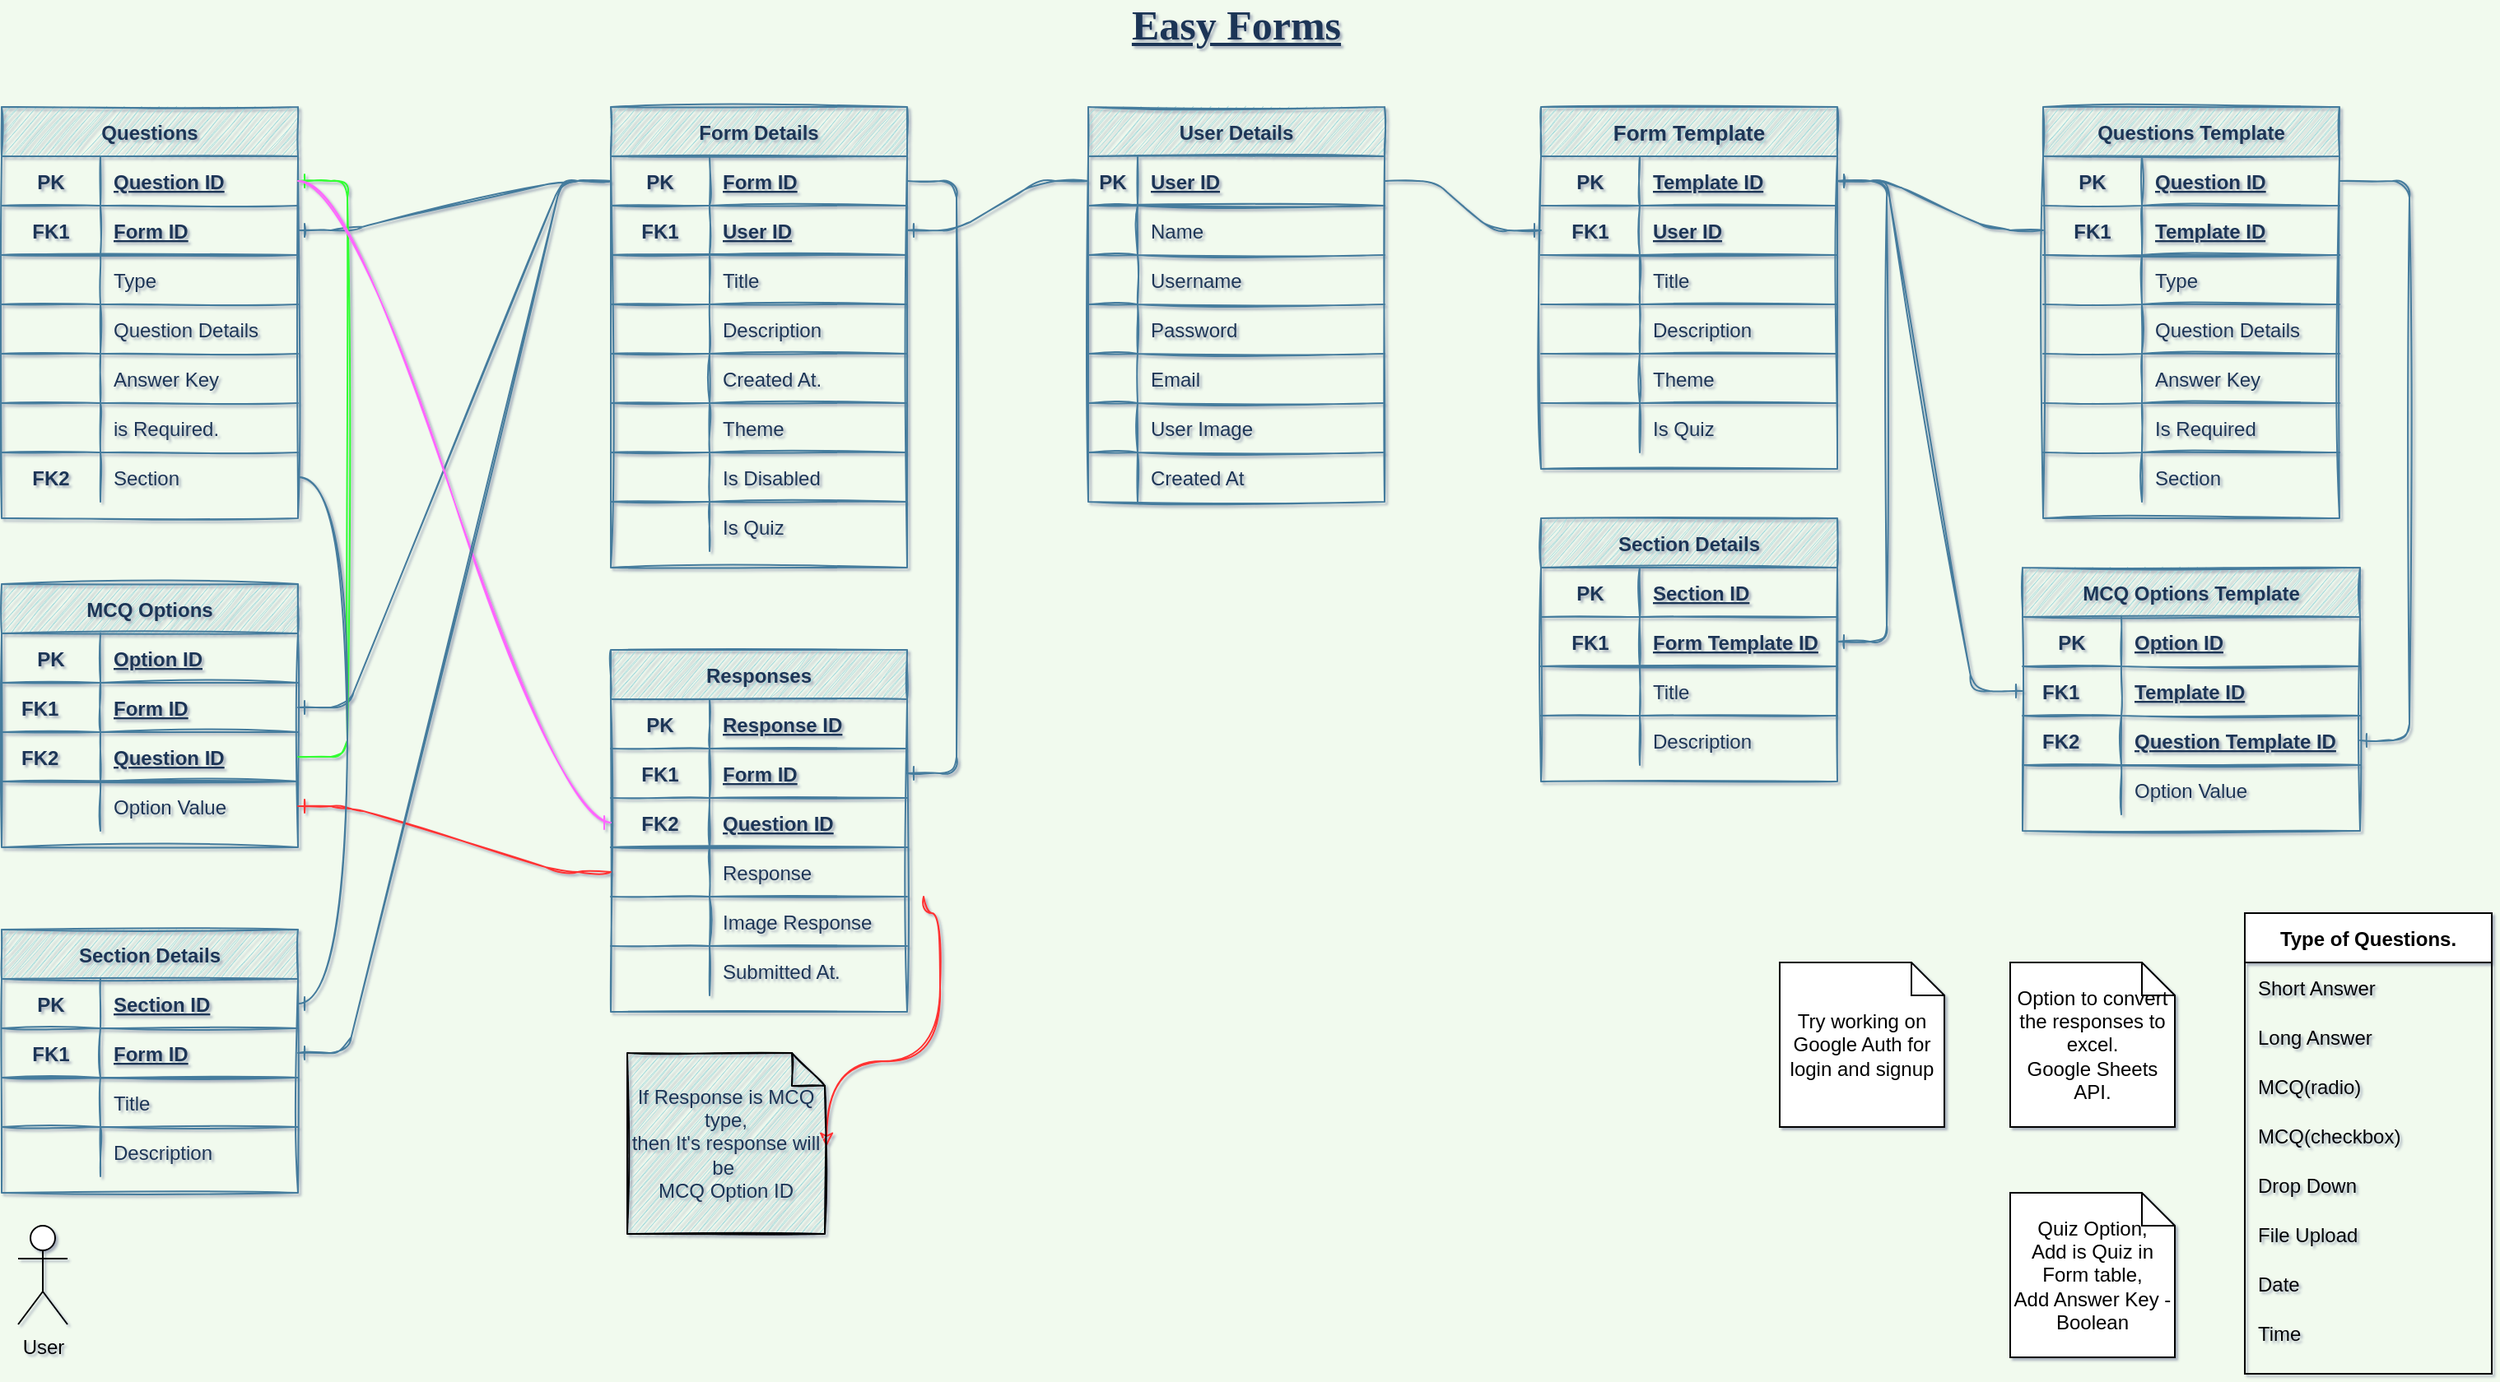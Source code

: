<mxfile version="15.0.2" type="github">
  <diagram id="j92RiWuPkpGqdOamjUAV" name="Page-1">
    <mxGraphModel dx="1422" dy="762" grid="1" gridSize="10" guides="1" tooltips="1" connect="1" arrows="1" fold="1" page="1" pageScale="1" pageWidth="1600" pageHeight="900" background="#F1FAEE" math="0" shadow="1">
      <root>
        <mxCell id="0" />
        <mxCell id="1" parent="0" />
        <mxCell id="sQLV5Q3G_cSaotpBcgOI-18" value="" style="edgeStyle=entityRelationEdgeStyle;fontSize=12;html=1;endArrow=ERone;endFill=1;labelBackgroundColor=#F1FAEE;strokeColor=#457B9D;fontColor=#1D3557;sketch=1;" parent="1" source="jHUtb_cKRdvPXOitlypp-19" target="sQLV5Q3G_cSaotpBcgOI-14" edge="1">
          <mxGeometry width="100" height="100" relative="1" as="geometry">
            <mxPoint x="160" y="430" as="sourcePoint" />
            <mxPoint x="260" y="330" as="targetPoint" />
          </mxGeometry>
        </mxCell>
        <mxCell id="jHUtb_cKRdvPXOitlypp-1" value="User Details" style="shape=table;startSize=30;container=1;collapsible=1;childLayout=tableLayout;fixedRows=1;rowLines=1;fontStyle=1;align=center;resizeLast=1;fillColor=#A8DADC;strokeColor=#457B9D;fontColor=#1D3557;sketch=1;" parent="1" vertex="1">
          <mxGeometry x="710" y="80" width="180" height="240" as="geometry" />
        </mxCell>
        <mxCell id="jHUtb_cKRdvPXOitlypp-2" value="" style="shape=partialRectangle;collapsible=0;dropTarget=0;pointerEvents=0;fillColor=none;top=0;left=0;bottom=1;right=0;points=[[0,0.5],[1,0.5]];portConstraint=eastwest;strokeColor=#457B9D;fontColor=#1D3557;sketch=1;" parent="jHUtb_cKRdvPXOitlypp-1" vertex="1">
          <mxGeometry y="30" width="180" height="30" as="geometry" />
        </mxCell>
        <mxCell id="jHUtb_cKRdvPXOitlypp-3" value="PK" style="shape=partialRectangle;connectable=0;fillColor=none;top=0;left=0;bottom=0;right=0;fontStyle=1;overflow=hidden;strokeColor=#457B9D;fontColor=#1D3557;sketch=1;" parent="jHUtb_cKRdvPXOitlypp-2" vertex="1">
          <mxGeometry width="30" height="30" as="geometry" />
        </mxCell>
        <mxCell id="jHUtb_cKRdvPXOitlypp-4" value="User ID" style="shape=partialRectangle;connectable=0;fillColor=none;top=0;left=0;bottom=0;right=0;align=left;spacingLeft=6;fontStyle=5;overflow=hidden;strokeColor=#457B9D;fontColor=#1D3557;sketch=1;" parent="jHUtb_cKRdvPXOitlypp-2" vertex="1">
          <mxGeometry x="30" width="150" height="30" as="geometry" />
        </mxCell>
        <mxCell id="jHUtb_cKRdvPXOitlypp-5" value="" style="shape=partialRectangle;collapsible=0;dropTarget=0;pointerEvents=0;fillColor=none;top=0;left=0;bottom=0;right=0;points=[[0,0.5],[1,0.5]];portConstraint=eastwest;strokeColor=#457B9D;fontColor=#1D3557;sketch=1;" parent="jHUtb_cKRdvPXOitlypp-1" vertex="1">
          <mxGeometry y="60" width="180" height="30" as="geometry" />
        </mxCell>
        <mxCell id="jHUtb_cKRdvPXOitlypp-6" value="" style="shape=partialRectangle;connectable=0;fillColor=none;top=0;left=0;bottom=0;right=0;editable=1;overflow=hidden;strokeColor=#457B9D;fontColor=#1D3557;sketch=1;" parent="jHUtb_cKRdvPXOitlypp-5" vertex="1">
          <mxGeometry width="30" height="30" as="geometry" />
        </mxCell>
        <mxCell id="jHUtb_cKRdvPXOitlypp-7" value="Name" style="shape=partialRectangle;connectable=0;fillColor=none;top=0;left=0;bottom=0;right=0;align=left;spacingLeft=6;overflow=hidden;strokeColor=#457B9D;fontColor=#1D3557;sketch=1;" parent="jHUtb_cKRdvPXOitlypp-5" vertex="1">
          <mxGeometry x="30" width="150" height="30" as="geometry" />
        </mxCell>
        <mxCell id="jHUtb_cKRdvPXOitlypp-8" value="" style="shape=partialRectangle;collapsible=0;dropTarget=0;pointerEvents=0;fillColor=none;top=0;left=0;bottom=0;right=0;points=[[0,0.5],[1,0.5]];portConstraint=eastwest;strokeColor=#457B9D;fontColor=#1D3557;sketch=1;" parent="jHUtb_cKRdvPXOitlypp-1" vertex="1">
          <mxGeometry y="90" width="180" height="30" as="geometry" />
        </mxCell>
        <mxCell id="jHUtb_cKRdvPXOitlypp-9" value="" style="shape=partialRectangle;connectable=0;fillColor=none;top=0;left=0;bottom=0;right=0;editable=1;overflow=hidden;strokeColor=#457B9D;fontColor=#1D3557;sketch=1;" parent="jHUtb_cKRdvPXOitlypp-8" vertex="1">
          <mxGeometry width="30" height="30" as="geometry" />
        </mxCell>
        <mxCell id="jHUtb_cKRdvPXOitlypp-10" value="Username" style="shape=partialRectangle;connectable=0;fillColor=none;top=0;left=0;bottom=0;right=0;align=left;spacingLeft=6;overflow=hidden;strokeColor=#457B9D;fontColor=#1D3557;sketch=1;" parent="jHUtb_cKRdvPXOitlypp-8" vertex="1">
          <mxGeometry x="30" width="150" height="30" as="geometry" />
        </mxCell>
        <mxCell id="Y8fvc1s3DQZsDthxT6ne-1" style="shape=partialRectangle;collapsible=0;dropTarget=0;pointerEvents=0;fillColor=none;top=0;left=0;bottom=0;right=0;points=[[0,0.5],[1,0.5]];portConstraint=eastwest;strokeColor=#457B9D;fontColor=#1D3557;sketch=1;" parent="jHUtb_cKRdvPXOitlypp-1" vertex="1">
          <mxGeometry y="120" width="180" height="30" as="geometry" />
        </mxCell>
        <mxCell id="Y8fvc1s3DQZsDthxT6ne-2" style="shape=partialRectangle;connectable=0;fillColor=none;top=0;left=0;bottom=0;right=0;editable=1;overflow=hidden;strokeColor=#457B9D;fontColor=#1D3557;sketch=1;" parent="Y8fvc1s3DQZsDthxT6ne-1" vertex="1">
          <mxGeometry width="30" height="30" as="geometry" />
        </mxCell>
        <mxCell id="Y8fvc1s3DQZsDthxT6ne-3" value="Password" style="shape=partialRectangle;connectable=0;fillColor=none;top=0;left=0;bottom=0;right=0;align=left;spacingLeft=6;overflow=hidden;strokeColor=#457B9D;fontColor=#1D3557;sketch=1;" parent="Y8fvc1s3DQZsDthxT6ne-1" vertex="1">
          <mxGeometry x="30" width="150" height="30" as="geometry" />
        </mxCell>
        <mxCell id="jHUtb_cKRdvPXOitlypp-11" value="" style="shape=partialRectangle;collapsible=0;dropTarget=0;pointerEvents=0;fillColor=none;top=0;left=0;bottom=0;right=0;points=[[0,0.5],[1,0.5]];portConstraint=eastwest;strokeColor=#457B9D;fontColor=#1D3557;sketch=1;" parent="jHUtb_cKRdvPXOitlypp-1" vertex="1">
          <mxGeometry y="150" width="180" height="30" as="geometry" />
        </mxCell>
        <mxCell id="jHUtb_cKRdvPXOitlypp-12" value="" style="shape=partialRectangle;connectable=0;fillColor=none;top=0;left=0;bottom=0;right=0;editable=1;overflow=hidden;strokeColor=#457B9D;fontColor=#1D3557;sketch=1;" parent="jHUtb_cKRdvPXOitlypp-11" vertex="1">
          <mxGeometry width="30" height="30" as="geometry" />
        </mxCell>
        <mxCell id="jHUtb_cKRdvPXOitlypp-13" value="Email" style="shape=partialRectangle;connectable=0;fillColor=none;top=0;left=0;bottom=0;right=0;align=left;spacingLeft=6;overflow=hidden;strokeColor=#457B9D;fontColor=#1D3557;sketch=1;" parent="jHUtb_cKRdvPXOitlypp-11" vertex="1">
          <mxGeometry x="30" width="150" height="30" as="geometry" />
        </mxCell>
        <mxCell id="jHUtb_cKRdvPXOitlypp-64" style="shape=partialRectangle;collapsible=0;dropTarget=0;pointerEvents=0;fillColor=none;top=0;left=0;bottom=0;right=0;points=[[0,0.5],[1,0.5]];portConstraint=eastwest;strokeColor=#457B9D;fontColor=#1D3557;sketch=1;" parent="jHUtb_cKRdvPXOitlypp-1" vertex="1">
          <mxGeometry y="180" width="180" height="30" as="geometry" />
        </mxCell>
        <mxCell id="jHUtb_cKRdvPXOitlypp-65" style="shape=partialRectangle;connectable=0;fillColor=none;top=0;left=0;bottom=0;right=0;editable=1;overflow=hidden;strokeColor=#457B9D;fontColor=#1D3557;sketch=1;" parent="jHUtb_cKRdvPXOitlypp-64" vertex="1">
          <mxGeometry width="30" height="30" as="geometry" />
        </mxCell>
        <mxCell id="jHUtb_cKRdvPXOitlypp-66" value="User Image" style="shape=partialRectangle;connectable=0;fillColor=none;top=0;left=0;bottom=0;right=0;align=left;spacingLeft=6;overflow=hidden;strokeColor=#457B9D;fontColor=#1D3557;sketch=1;" parent="jHUtb_cKRdvPXOitlypp-64" vertex="1">
          <mxGeometry x="30" width="150" height="30" as="geometry" />
        </mxCell>
        <mxCell id="jHUtb_cKRdvPXOitlypp-15" style="shape=partialRectangle;collapsible=0;dropTarget=0;pointerEvents=0;fillColor=none;top=0;left=0;bottom=0;right=0;points=[[0,0.5],[1,0.5]];portConstraint=eastwest;strokeColor=#457B9D;fontColor=#1D3557;sketch=1;" parent="jHUtb_cKRdvPXOitlypp-1" vertex="1">
          <mxGeometry y="210" width="180" height="30" as="geometry" />
        </mxCell>
        <mxCell id="jHUtb_cKRdvPXOitlypp-16" style="shape=partialRectangle;connectable=0;fillColor=none;top=0;left=0;bottom=0;right=0;editable=1;overflow=hidden;strokeColor=#457B9D;fontColor=#1D3557;sketch=1;" parent="jHUtb_cKRdvPXOitlypp-15" vertex="1">
          <mxGeometry width="30" height="30" as="geometry" />
        </mxCell>
        <mxCell id="jHUtb_cKRdvPXOitlypp-17" value="Created At" style="shape=partialRectangle;connectable=0;fillColor=none;top=0;left=0;bottom=0;right=0;align=left;spacingLeft=6;overflow=hidden;strokeColor=#457B9D;fontColor=#1D3557;sketch=1;" parent="jHUtb_cKRdvPXOitlypp-15" vertex="1">
          <mxGeometry x="30" width="150" height="30" as="geometry" />
        </mxCell>
        <mxCell id="jHUtb_cKRdvPXOitlypp-18" value="Form Details" style="shape=table;startSize=30;container=1;collapsible=1;childLayout=tableLayout;fixedRows=1;rowLines=1;fontStyle=1;align=center;resizeLast=1;fillColor=#A8DADC;strokeColor=#457B9D;fontColor=#1D3557;sketch=1;" parent="1" vertex="1">
          <mxGeometry x="420" y="80" width="180" height="280" as="geometry" />
        </mxCell>
        <mxCell id="jHUtb_cKRdvPXOitlypp-19" value="" style="shape=partialRectangle;collapsible=0;dropTarget=0;pointerEvents=0;fillColor=none;top=0;left=0;bottom=0;right=0;points=[[0,0.5],[1,0.5]];portConstraint=eastwest;strokeColor=#457B9D;fontColor=#1D3557;sketch=1;" parent="jHUtb_cKRdvPXOitlypp-18" vertex="1">
          <mxGeometry y="30" width="180" height="30" as="geometry" />
        </mxCell>
        <mxCell id="jHUtb_cKRdvPXOitlypp-20" value="PK" style="shape=partialRectangle;connectable=0;fillColor=none;top=0;left=0;bottom=0;right=0;fontStyle=1;overflow=hidden;strokeColor=#457B9D;fontColor=#1D3557;sketch=1;" parent="jHUtb_cKRdvPXOitlypp-19" vertex="1">
          <mxGeometry width="60" height="30" as="geometry" />
        </mxCell>
        <mxCell id="jHUtb_cKRdvPXOitlypp-21" value="Form ID" style="shape=partialRectangle;connectable=0;fillColor=none;top=0;left=0;bottom=0;right=0;align=left;spacingLeft=6;fontStyle=5;overflow=hidden;strokeColor=#457B9D;fontColor=#1D3557;sketch=1;" parent="jHUtb_cKRdvPXOitlypp-19" vertex="1">
          <mxGeometry x="60" width="120" height="30" as="geometry" />
        </mxCell>
        <mxCell id="jHUtb_cKRdvPXOitlypp-22" value="" style="shape=partialRectangle;collapsible=0;dropTarget=0;pointerEvents=0;fillColor=none;top=0;left=0;bottom=1;right=0;points=[[0,0.5],[1,0.5]];portConstraint=eastwest;strokeColor=#457B9D;fontColor=#1D3557;sketch=1;" parent="jHUtb_cKRdvPXOitlypp-18" vertex="1">
          <mxGeometry y="60" width="180" height="30" as="geometry" />
        </mxCell>
        <mxCell id="jHUtb_cKRdvPXOitlypp-23" value="FK1" style="shape=partialRectangle;connectable=0;fillColor=none;top=0;left=0;bottom=0;right=0;fontStyle=1;overflow=hidden;strokeColor=#457B9D;fontColor=#1D3557;sketch=1;" parent="jHUtb_cKRdvPXOitlypp-22" vertex="1">
          <mxGeometry width="60" height="30" as="geometry" />
        </mxCell>
        <mxCell id="jHUtb_cKRdvPXOitlypp-24" value="User ID" style="shape=partialRectangle;connectable=0;fillColor=none;top=0;left=0;bottom=0;right=0;align=left;spacingLeft=6;fontStyle=5;overflow=hidden;strokeColor=#457B9D;fontColor=#1D3557;sketch=1;" parent="jHUtb_cKRdvPXOitlypp-22" vertex="1">
          <mxGeometry x="60" width="120" height="30" as="geometry" />
        </mxCell>
        <mxCell id="jHUtb_cKRdvPXOitlypp-25" value="" style="shape=partialRectangle;collapsible=0;dropTarget=0;pointerEvents=0;fillColor=none;top=0;left=0;bottom=0;right=0;points=[[0,0.5],[1,0.5]];portConstraint=eastwest;strokeColor=#457B9D;fontColor=#1D3557;sketch=1;" parent="jHUtb_cKRdvPXOitlypp-18" vertex="1">
          <mxGeometry y="90" width="180" height="30" as="geometry" />
        </mxCell>
        <mxCell id="jHUtb_cKRdvPXOitlypp-26" value="" style="shape=partialRectangle;connectable=0;fillColor=none;top=0;left=0;bottom=0;right=0;editable=1;overflow=hidden;strokeColor=#457B9D;fontColor=#1D3557;sketch=1;" parent="jHUtb_cKRdvPXOitlypp-25" vertex="1">
          <mxGeometry width="60" height="30" as="geometry" />
        </mxCell>
        <mxCell id="jHUtb_cKRdvPXOitlypp-27" value="Title" style="shape=partialRectangle;connectable=0;fillColor=none;top=0;left=0;bottom=0;right=0;align=left;spacingLeft=6;overflow=hidden;strokeColor=#457B9D;fontColor=#1D3557;sketch=1;" parent="jHUtb_cKRdvPXOitlypp-25" vertex="1">
          <mxGeometry x="60" width="120" height="30" as="geometry" />
        </mxCell>
        <mxCell id="jHUtb_cKRdvPXOitlypp-28" value="" style="shape=partialRectangle;collapsible=0;dropTarget=0;pointerEvents=0;fillColor=none;top=0;left=0;bottom=0;right=0;points=[[0,0.5],[1,0.5]];portConstraint=eastwest;strokeColor=#457B9D;fontColor=#1D3557;sketch=1;" parent="jHUtb_cKRdvPXOitlypp-18" vertex="1">
          <mxGeometry y="120" width="180" height="30" as="geometry" />
        </mxCell>
        <mxCell id="jHUtb_cKRdvPXOitlypp-29" value="" style="shape=partialRectangle;connectable=0;fillColor=none;top=0;left=0;bottom=0;right=0;editable=1;overflow=hidden;strokeColor=#457B9D;fontColor=#1D3557;sketch=1;" parent="jHUtb_cKRdvPXOitlypp-28" vertex="1">
          <mxGeometry width="60" height="30" as="geometry" />
        </mxCell>
        <mxCell id="jHUtb_cKRdvPXOitlypp-30" value="Description" style="shape=partialRectangle;connectable=0;fillColor=none;top=0;left=0;bottom=0;right=0;align=left;spacingLeft=6;overflow=hidden;strokeColor=#457B9D;fontColor=#1D3557;sketch=1;" parent="jHUtb_cKRdvPXOitlypp-28" vertex="1">
          <mxGeometry x="60" width="120" height="30" as="geometry" />
        </mxCell>
        <mxCell id="Ti5ttGNxFUEcb-BEOLVq-4" style="shape=partialRectangle;collapsible=0;dropTarget=0;pointerEvents=0;fillColor=none;top=0;left=0;bottom=0;right=0;points=[[0,0.5],[1,0.5]];portConstraint=eastwest;strokeColor=#457B9D;fontColor=#1D3557;sketch=1;" parent="jHUtb_cKRdvPXOitlypp-18" vertex="1">
          <mxGeometry y="150" width="180" height="30" as="geometry" />
        </mxCell>
        <mxCell id="Ti5ttGNxFUEcb-BEOLVq-5" style="shape=partialRectangle;connectable=0;fillColor=none;top=0;left=0;bottom=0;right=0;editable=1;overflow=hidden;strokeColor=#457B9D;fontColor=#1D3557;sketch=1;" parent="Ti5ttGNxFUEcb-BEOLVq-4" vertex="1">
          <mxGeometry width="60" height="30" as="geometry" />
        </mxCell>
        <mxCell id="Ti5ttGNxFUEcb-BEOLVq-6" value="Created At." style="shape=partialRectangle;connectable=0;fillColor=none;top=0;left=0;bottom=0;right=0;align=left;spacingLeft=6;overflow=hidden;strokeColor=#457B9D;fontColor=#1D3557;sketch=1;" parent="Ti5ttGNxFUEcb-BEOLVq-4" vertex="1">
          <mxGeometry x="60" width="120" height="30" as="geometry" />
        </mxCell>
        <mxCell id="jHUtb_cKRdvPXOitlypp-67" style="shape=partialRectangle;collapsible=0;dropTarget=0;pointerEvents=0;fillColor=none;top=0;left=0;bottom=0;right=0;points=[[0,0.5],[1,0.5]];portConstraint=eastwest;strokeColor=#457B9D;fontColor=#1D3557;sketch=1;" parent="jHUtb_cKRdvPXOitlypp-18" vertex="1">
          <mxGeometry y="180" width="180" height="30" as="geometry" />
        </mxCell>
        <mxCell id="jHUtb_cKRdvPXOitlypp-68" style="shape=partialRectangle;connectable=0;fillColor=none;top=0;left=0;bottom=0;right=0;editable=1;overflow=hidden;strokeColor=#457B9D;fontColor=#1D3557;sketch=1;" parent="jHUtb_cKRdvPXOitlypp-67" vertex="1">
          <mxGeometry width="60" height="30" as="geometry" />
        </mxCell>
        <mxCell id="jHUtb_cKRdvPXOitlypp-69" value="Theme" style="shape=partialRectangle;connectable=0;fillColor=none;top=0;left=0;bottom=0;right=0;align=left;spacingLeft=6;overflow=hidden;strokeColor=#457B9D;fontColor=#1D3557;sketch=1;" parent="jHUtb_cKRdvPXOitlypp-67" vertex="1">
          <mxGeometry x="60" width="120" height="30" as="geometry" />
        </mxCell>
        <mxCell id="jHUtb_cKRdvPXOitlypp-61" style="shape=partialRectangle;collapsible=0;dropTarget=0;pointerEvents=0;fillColor=none;top=0;left=0;bottom=0;right=0;points=[[0,0.5],[1,0.5]];portConstraint=eastwest;strokeColor=#457B9D;fontColor=#1D3557;sketch=1;" parent="jHUtb_cKRdvPXOitlypp-18" vertex="1">
          <mxGeometry y="210" width="180" height="30" as="geometry" />
        </mxCell>
        <mxCell id="jHUtb_cKRdvPXOitlypp-62" style="shape=partialRectangle;connectable=0;fillColor=none;top=0;left=0;bottom=0;right=0;editable=1;overflow=hidden;strokeColor=#457B9D;fontColor=#1D3557;sketch=1;" parent="jHUtb_cKRdvPXOitlypp-61" vertex="1">
          <mxGeometry width="60" height="30" as="geometry" />
        </mxCell>
        <mxCell id="jHUtb_cKRdvPXOitlypp-63" value="Is Disabled" style="shape=partialRectangle;connectable=0;fillColor=none;top=0;left=0;bottom=0;right=0;align=left;spacingLeft=6;overflow=hidden;strokeColor=#457B9D;fontColor=#1D3557;sketch=1;" parent="jHUtb_cKRdvPXOitlypp-61" vertex="1">
          <mxGeometry x="60" width="120" height="30" as="geometry" />
        </mxCell>
        <mxCell id="Ti5ttGNxFUEcb-BEOLVq-1" style="shape=partialRectangle;collapsible=0;dropTarget=0;pointerEvents=0;fillColor=none;top=0;left=0;bottom=0;right=0;points=[[0,0.5],[1,0.5]];portConstraint=eastwest;strokeColor=#457B9D;fontColor=#1D3557;sketch=1;" parent="jHUtb_cKRdvPXOitlypp-18" vertex="1">
          <mxGeometry y="240" width="180" height="30" as="geometry" />
        </mxCell>
        <mxCell id="Ti5ttGNxFUEcb-BEOLVq-2" style="shape=partialRectangle;connectable=0;fillColor=none;top=0;left=0;bottom=0;right=0;editable=1;overflow=hidden;strokeColor=#457B9D;fontColor=#1D3557;sketch=1;" parent="Ti5ttGNxFUEcb-BEOLVq-1" vertex="1">
          <mxGeometry width="60" height="30" as="geometry" />
        </mxCell>
        <mxCell id="Ti5ttGNxFUEcb-BEOLVq-3" value="Is Quiz" style="shape=partialRectangle;connectable=0;fillColor=none;top=0;left=0;bottom=0;right=0;align=left;spacingLeft=6;overflow=hidden;strokeColor=#457B9D;fontColor=#1D3557;sketch=1;" parent="Ti5ttGNxFUEcb-BEOLVq-1" vertex="1">
          <mxGeometry x="60" width="120" height="30" as="geometry" />
        </mxCell>
        <mxCell id="jHUtb_cKRdvPXOitlypp-47" value="" style="edgeStyle=entityRelationEdgeStyle;fontSize=12;html=1;endArrow=ERone;endFill=1;labelBackgroundColor=#F1FAEE;strokeColor=#457B9D;fontColor=#1D3557;sketch=1;" parent="1" source="jHUtb_cKRdvPXOitlypp-2" target="jHUtb_cKRdvPXOitlypp-22" edge="1">
          <mxGeometry width="100" height="100" relative="1" as="geometry">
            <mxPoint x="670" y="440" as="sourcePoint" />
            <mxPoint x="770" y="340" as="targetPoint" />
          </mxGeometry>
        </mxCell>
        <mxCell id="jHUtb_cKRdvPXOitlypp-48" value="Responses" style="shape=table;startSize=30;container=1;collapsible=1;childLayout=tableLayout;fixedRows=1;rowLines=1;fontStyle=1;align=center;resizeLast=1;fillColor=#A8DADC;strokeColor=#457B9D;fontColor=#1D3557;sketch=1;" parent="1" vertex="1">
          <mxGeometry x="420" y="410" width="180" height="220" as="geometry" />
        </mxCell>
        <mxCell id="jHUtb_cKRdvPXOitlypp-49" value="" style="shape=partialRectangle;collapsible=0;dropTarget=0;pointerEvents=0;fillColor=none;top=0;left=0;bottom=0;right=0;points=[[0,0.5],[1,0.5]];portConstraint=eastwest;strokeColor=#457B9D;fontColor=#1D3557;sketch=1;" parent="jHUtb_cKRdvPXOitlypp-48" vertex="1">
          <mxGeometry y="30" width="180" height="30" as="geometry" />
        </mxCell>
        <mxCell id="jHUtb_cKRdvPXOitlypp-50" value="PK" style="shape=partialRectangle;connectable=0;fillColor=none;top=0;left=0;bottom=0;right=0;fontStyle=1;overflow=hidden;strokeColor=#457B9D;fontColor=#1D3557;sketch=1;" parent="jHUtb_cKRdvPXOitlypp-49" vertex="1">
          <mxGeometry width="60" height="30" as="geometry" />
        </mxCell>
        <mxCell id="jHUtb_cKRdvPXOitlypp-51" value="Response ID" style="shape=partialRectangle;connectable=0;fillColor=none;top=0;left=0;bottom=0;right=0;align=left;spacingLeft=6;fontStyle=5;overflow=hidden;strokeColor=#457B9D;fontColor=#1D3557;sketch=1;" parent="jHUtb_cKRdvPXOitlypp-49" vertex="1">
          <mxGeometry x="60" width="120" height="30" as="geometry" />
        </mxCell>
        <mxCell id="jHUtb_cKRdvPXOitlypp-118" style="shape=partialRectangle;collapsible=0;dropTarget=0;pointerEvents=0;fillColor=none;top=0;left=0;bottom=0;right=0;points=[[0,0.5],[1,0.5]];portConstraint=eastwest;strokeColor=#457B9D;fontColor=#1D3557;sketch=1;" parent="jHUtb_cKRdvPXOitlypp-48" vertex="1">
          <mxGeometry y="60" width="180" height="30" as="geometry" />
        </mxCell>
        <mxCell id="jHUtb_cKRdvPXOitlypp-119" value="FK1" style="shape=partialRectangle;connectable=0;fillColor=none;top=0;left=0;bottom=0;right=0;fontStyle=1;overflow=hidden;strokeColor=#457B9D;fontColor=#1D3557;sketch=1;" parent="jHUtb_cKRdvPXOitlypp-118" vertex="1">
          <mxGeometry width="60" height="30" as="geometry" />
        </mxCell>
        <mxCell id="jHUtb_cKRdvPXOitlypp-120" value="Form ID" style="shape=partialRectangle;connectable=0;fillColor=none;top=0;left=0;bottom=0;right=0;align=left;spacingLeft=6;fontStyle=5;overflow=hidden;strokeColor=#457B9D;fontColor=#1D3557;sketch=1;" parent="jHUtb_cKRdvPXOitlypp-118" vertex="1">
          <mxGeometry x="60" width="120" height="30" as="geometry" />
        </mxCell>
        <mxCell id="jHUtb_cKRdvPXOitlypp-52" value="" style="shape=partialRectangle;collapsible=0;dropTarget=0;pointerEvents=0;fillColor=none;top=0;left=0;bottom=1;right=0;points=[[0,0.5],[1,0.5]];portConstraint=eastwest;strokeColor=#457B9D;fontColor=#1D3557;sketch=1;" parent="jHUtb_cKRdvPXOitlypp-48" vertex="1">
          <mxGeometry y="90" width="180" height="30" as="geometry" />
        </mxCell>
        <mxCell id="jHUtb_cKRdvPXOitlypp-53" value="FK2" style="shape=partialRectangle;connectable=0;fillColor=none;top=0;left=0;bottom=0;right=0;fontStyle=1;overflow=hidden;strokeColor=#457B9D;fontColor=#1D3557;sketch=1;" parent="jHUtb_cKRdvPXOitlypp-52" vertex="1">
          <mxGeometry width="60" height="30" as="geometry" />
        </mxCell>
        <mxCell id="jHUtb_cKRdvPXOitlypp-54" value="Question ID" style="shape=partialRectangle;connectable=0;fillColor=none;top=0;left=0;bottom=0;right=0;align=left;spacingLeft=6;fontStyle=5;overflow=hidden;strokeColor=#457B9D;fontColor=#1D3557;sketch=1;" parent="jHUtb_cKRdvPXOitlypp-52" vertex="1">
          <mxGeometry x="60" width="120" height="30" as="geometry" />
        </mxCell>
        <mxCell id="jHUtb_cKRdvPXOitlypp-55" value="" style="shape=partialRectangle;collapsible=0;dropTarget=0;pointerEvents=0;fillColor=none;top=0;left=0;bottom=0;right=0;points=[[0,0.5],[1,0.5]];portConstraint=eastwest;strokeColor=#457B9D;fontColor=#1D3557;sketch=1;" parent="jHUtb_cKRdvPXOitlypp-48" vertex="1">
          <mxGeometry y="120" width="180" height="30" as="geometry" />
        </mxCell>
        <mxCell id="jHUtb_cKRdvPXOitlypp-56" value="" style="shape=partialRectangle;connectable=0;fillColor=none;top=0;left=0;bottom=0;right=0;editable=1;overflow=hidden;strokeColor=#457B9D;fontColor=#1D3557;sketch=1;" parent="jHUtb_cKRdvPXOitlypp-55" vertex="1">
          <mxGeometry width="60" height="30" as="geometry" />
        </mxCell>
        <mxCell id="jHUtb_cKRdvPXOitlypp-57" value="Response" style="shape=partialRectangle;connectable=0;fillColor=none;top=0;left=0;bottom=0;right=0;align=left;spacingLeft=6;overflow=hidden;strokeColor=#457B9D;fontColor=#1D3557;sketch=1;" parent="jHUtb_cKRdvPXOitlypp-55" vertex="1">
          <mxGeometry x="60" width="120" height="30" as="geometry" />
        </mxCell>
        <mxCell id="Qg6bPQQ3z-a1wLz5K7NU-1" style="shape=partialRectangle;collapsible=0;dropTarget=0;pointerEvents=0;fillColor=none;top=0;left=0;bottom=0;right=0;points=[[0,0.5],[1,0.5]];portConstraint=eastwest;strokeColor=#457B9D;fontColor=#1D3557;sketch=1;" vertex="1" parent="jHUtb_cKRdvPXOitlypp-48">
          <mxGeometry y="150" width="180" height="30" as="geometry" />
        </mxCell>
        <mxCell id="Qg6bPQQ3z-a1wLz5K7NU-2" style="shape=partialRectangle;connectable=0;fillColor=none;top=0;left=0;bottom=0;right=0;editable=1;overflow=hidden;strokeColor=#457B9D;fontColor=#1D3557;sketch=1;" vertex="1" parent="Qg6bPQQ3z-a1wLz5K7NU-1">
          <mxGeometry width="60" height="30" as="geometry" />
        </mxCell>
        <mxCell id="Qg6bPQQ3z-a1wLz5K7NU-3" value="Image Response" style="shape=partialRectangle;connectable=0;fillColor=none;top=0;left=0;bottom=0;right=0;align=left;spacingLeft=6;overflow=hidden;strokeColor=#457B9D;fontColor=#1D3557;sketch=1;" vertex="1" parent="Qg6bPQQ3z-a1wLz5K7NU-1">
          <mxGeometry x="60" width="120" height="30" as="geometry" />
        </mxCell>
        <mxCell id="Ti5ttGNxFUEcb-BEOLVq-7" style="shape=partialRectangle;collapsible=0;dropTarget=0;pointerEvents=0;fillColor=none;top=0;left=0;bottom=0;right=0;points=[[0,0.5],[1,0.5]];portConstraint=eastwest;strokeColor=#457B9D;fontColor=#1D3557;sketch=1;" parent="jHUtb_cKRdvPXOitlypp-48" vertex="1">
          <mxGeometry y="180" width="180" height="30" as="geometry" />
        </mxCell>
        <mxCell id="Ti5ttGNxFUEcb-BEOLVq-8" style="shape=partialRectangle;connectable=0;fillColor=none;top=0;left=0;bottom=0;right=0;editable=1;overflow=hidden;strokeColor=#457B9D;fontColor=#1D3557;sketch=1;" parent="Ti5ttGNxFUEcb-BEOLVq-7" vertex="1">
          <mxGeometry width="60" height="30" as="geometry" />
        </mxCell>
        <mxCell id="Ti5ttGNxFUEcb-BEOLVq-9" value="Submitted At." style="shape=partialRectangle;connectable=0;fillColor=none;top=0;left=0;bottom=0;right=0;align=left;spacingLeft=6;overflow=hidden;strokeColor=#457B9D;fontColor=#1D3557;sketch=1;" parent="Ti5ttGNxFUEcb-BEOLVq-7" vertex="1">
          <mxGeometry x="60" width="120" height="30" as="geometry" />
        </mxCell>
        <mxCell id="jHUtb_cKRdvPXOitlypp-83" value="" style="edgeStyle=entityRelationEdgeStyle;fontSize=12;html=1;endArrow=ERone;endFill=1;labelBackgroundColor=#F1FAEE;strokeColor=#457B9D;fontColor=#1D3557;sketch=1;" parent="1" source="jHUtb_cKRdvPXOitlypp-19" target="jHUtb_cKRdvPXOitlypp-74" edge="1">
          <mxGeometry width="100" height="100" relative="1" as="geometry">
            <mxPoint x="160" y="460" as="sourcePoint" />
            <mxPoint x="260" y="360" as="targetPoint" />
          </mxGeometry>
        </mxCell>
        <mxCell id="jHUtb_cKRdvPXOitlypp-97" value="Easy Forms" style="text;html=1;strokeColor=none;fillColor=none;align=center;verticalAlign=middle;whiteSpace=wrap;fontFamily=montserrat;fontSource=https%3A%2F%2Ffonts.googleapis.com%2Fcss%3Ffamily%3Dmontserrat;fontSize=25;fontStyle=5;fontColor=#1D3557;sketch=1;" parent="1" vertex="1">
          <mxGeometry x="615" y="20" width="370" height="20" as="geometry" />
        </mxCell>
        <mxCell id="jHUtb_cKRdvPXOitlypp-98" value="Form Template" style="shape=table;startSize=30;container=1;collapsible=1;childLayout=tableLayout;fixedRows=1;rowLines=1;fontStyle=1;align=center;resizeLast=1;fontFamily=Helvetica;fontSize=13;strokeWidth=1;fillColor=#A8DADC;strokeColor=#457B9D;fontColor=#1D3557;sketch=1;" parent="1" vertex="1">
          <mxGeometry x="985" y="80" width="180" height="220" as="geometry" />
        </mxCell>
        <mxCell id="jHUtb_cKRdvPXOitlypp-99" value="" style="shape=partialRectangle;collapsible=0;dropTarget=0;pointerEvents=0;fillColor=none;top=0;left=0;bottom=0;right=0;points=[[0,0.5],[1,0.5]];portConstraint=eastwest;strokeColor=#457B9D;fontColor=#1D3557;sketch=1;" parent="jHUtb_cKRdvPXOitlypp-98" vertex="1">
          <mxGeometry y="30" width="180" height="30" as="geometry" />
        </mxCell>
        <mxCell id="jHUtb_cKRdvPXOitlypp-100" value="PK" style="shape=partialRectangle;connectable=0;fillColor=none;top=0;left=0;bottom=0;right=0;fontStyle=1;overflow=hidden;strokeColor=#457B9D;fontColor=#1D3557;sketch=1;" parent="jHUtb_cKRdvPXOitlypp-99" vertex="1">
          <mxGeometry width="60" height="30" as="geometry" />
        </mxCell>
        <mxCell id="jHUtb_cKRdvPXOitlypp-101" value="Template ID" style="shape=partialRectangle;connectable=0;fillColor=none;top=0;left=0;bottom=0;right=0;align=left;spacingLeft=6;fontStyle=5;overflow=hidden;strokeColor=#457B9D;fontColor=#1D3557;sketch=1;" parent="jHUtb_cKRdvPXOitlypp-99" vertex="1">
          <mxGeometry x="60" width="120" height="30" as="geometry" />
        </mxCell>
        <mxCell id="jHUtb_cKRdvPXOitlypp-102" value="" style="shape=partialRectangle;collapsible=0;dropTarget=0;pointerEvents=0;fillColor=none;top=0;left=0;bottom=1;right=0;points=[[0,0.5],[1,0.5]];portConstraint=eastwest;strokeColor=#457B9D;fontColor=#1D3557;sketch=1;" parent="jHUtb_cKRdvPXOitlypp-98" vertex="1">
          <mxGeometry y="60" width="180" height="30" as="geometry" />
        </mxCell>
        <mxCell id="jHUtb_cKRdvPXOitlypp-103" value="FK1" style="shape=partialRectangle;connectable=0;fillColor=none;top=0;left=0;bottom=0;right=0;fontStyle=1;overflow=hidden;strokeColor=#457B9D;fontColor=#1D3557;sketch=1;" parent="jHUtb_cKRdvPXOitlypp-102" vertex="1">
          <mxGeometry width="60" height="30" as="geometry" />
        </mxCell>
        <mxCell id="jHUtb_cKRdvPXOitlypp-104" value="User ID" style="shape=partialRectangle;connectable=0;fillColor=none;top=0;left=0;bottom=0;right=0;align=left;spacingLeft=6;fontStyle=5;overflow=hidden;strokeColor=#457B9D;fontColor=#1D3557;sketch=1;" parent="jHUtb_cKRdvPXOitlypp-102" vertex="1">
          <mxGeometry x="60" width="120" height="30" as="geometry" />
        </mxCell>
        <mxCell id="jHUtb_cKRdvPXOitlypp-105" value="" style="shape=partialRectangle;collapsible=0;dropTarget=0;pointerEvents=0;fillColor=none;top=0;left=0;bottom=0;right=0;points=[[0,0.5],[1,0.5]];portConstraint=eastwest;strokeColor=#457B9D;fontColor=#1D3557;sketch=1;" parent="jHUtb_cKRdvPXOitlypp-98" vertex="1">
          <mxGeometry y="90" width="180" height="30" as="geometry" />
        </mxCell>
        <mxCell id="jHUtb_cKRdvPXOitlypp-106" value="" style="shape=partialRectangle;connectable=0;fillColor=none;top=0;left=0;bottom=0;right=0;editable=1;overflow=hidden;strokeColor=#457B9D;fontColor=#1D3557;sketch=1;" parent="jHUtb_cKRdvPXOitlypp-105" vertex="1">
          <mxGeometry width="60" height="30" as="geometry" />
        </mxCell>
        <mxCell id="jHUtb_cKRdvPXOitlypp-107" value="Title" style="shape=partialRectangle;connectable=0;fillColor=none;top=0;left=0;bottom=0;right=0;align=left;spacingLeft=6;overflow=hidden;strokeColor=#457B9D;fontColor=#1D3557;sketch=1;" parent="jHUtb_cKRdvPXOitlypp-105" vertex="1">
          <mxGeometry x="60" width="120" height="30" as="geometry" />
        </mxCell>
        <mxCell id="jHUtb_cKRdvPXOitlypp-108" value="" style="shape=partialRectangle;collapsible=0;dropTarget=0;pointerEvents=0;fillColor=none;top=0;left=0;bottom=0;right=0;points=[[0,0.5],[1,0.5]];portConstraint=eastwest;strokeColor=#457B9D;fontColor=#1D3557;sketch=1;" parent="jHUtb_cKRdvPXOitlypp-98" vertex="1">
          <mxGeometry y="120" width="180" height="30" as="geometry" />
        </mxCell>
        <mxCell id="jHUtb_cKRdvPXOitlypp-109" value="" style="shape=partialRectangle;connectable=0;fillColor=none;top=0;left=0;bottom=0;right=0;editable=1;overflow=hidden;strokeColor=#457B9D;fontColor=#1D3557;sketch=1;" parent="jHUtb_cKRdvPXOitlypp-108" vertex="1">
          <mxGeometry width="60" height="30" as="geometry" />
        </mxCell>
        <mxCell id="jHUtb_cKRdvPXOitlypp-110" value="Description" style="shape=partialRectangle;connectable=0;fillColor=none;top=0;left=0;bottom=0;right=0;align=left;spacingLeft=6;overflow=hidden;strokeColor=#457B9D;fontColor=#1D3557;sketch=1;" parent="jHUtb_cKRdvPXOitlypp-108" vertex="1">
          <mxGeometry x="60" width="120" height="30" as="geometry" />
        </mxCell>
        <mxCell id="sQLV5Q3G_cSaotpBcgOI-20" style="shape=partialRectangle;collapsible=0;dropTarget=0;pointerEvents=0;fillColor=none;top=0;left=0;bottom=0;right=0;points=[[0,0.5],[1,0.5]];portConstraint=eastwest;strokeColor=#457B9D;fontColor=#1D3557;sketch=1;" parent="jHUtb_cKRdvPXOitlypp-98" vertex="1">
          <mxGeometry y="150" width="180" height="30" as="geometry" />
        </mxCell>
        <mxCell id="sQLV5Q3G_cSaotpBcgOI-21" style="shape=partialRectangle;connectable=0;fillColor=none;top=0;left=0;bottom=0;right=0;editable=1;overflow=hidden;strokeColor=#457B9D;fontColor=#1D3557;sketch=1;" parent="sQLV5Q3G_cSaotpBcgOI-20" vertex="1">
          <mxGeometry width="60" height="30" as="geometry" />
        </mxCell>
        <mxCell id="sQLV5Q3G_cSaotpBcgOI-22" value="Theme" style="shape=partialRectangle;connectable=0;fillColor=none;top=0;left=0;bottom=0;right=0;align=left;spacingLeft=6;overflow=hidden;strokeColor=#457B9D;fontColor=#1D3557;sketch=1;" parent="sQLV5Q3G_cSaotpBcgOI-20" vertex="1">
          <mxGeometry x="60" width="120" height="30" as="geometry" />
        </mxCell>
        <mxCell id="Ti5ttGNxFUEcb-BEOLVq-58" style="shape=partialRectangle;collapsible=0;dropTarget=0;pointerEvents=0;fillColor=none;top=0;left=0;bottom=0;right=0;points=[[0,0.5],[1,0.5]];portConstraint=eastwest;strokeColor=#457B9D;fontColor=#1D3557;sketch=1;" parent="jHUtb_cKRdvPXOitlypp-98" vertex="1">
          <mxGeometry y="180" width="180" height="30" as="geometry" />
        </mxCell>
        <mxCell id="Ti5ttGNxFUEcb-BEOLVq-59" style="shape=partialRectangle;connectable=0;fillColor=none;top=0;left=0;bottom=0;right=0;editable=1;overflow=hidden;strokeColor=#457B9D;fontColor=#1D3557;sketch=1;" parent="Ti5ttGNxFUEcb-BEOLVq-58" vertex="1">
          <mxGeometry width="60" height="30" as="geometry" />
        </mxCell>
        <mxCell id="Ti5ttGNxFUEcb-BEOLVq-60" value="Is Quiz" style="shape=partialRectangle;connectable=0;fillColor=none;top=0;left=0;bottom=0;right=0;align=left;spacingLeft=6;overflow=hidden;strokeColor=#457B9D;fontColor=#1D3557;sketch=1;" parent="Ti5ttGNxFUEcb-BEOLVq-58" vertex="1">
          <mxGeometry x="60" width="120" height="30" as="geometry" />
        </mxCell>
        <mxCell id="jHUtb_cKRdvPXOitlypp-111" value="" style="edgeStyle=entityRelationEdgeStyle;fontSize=12;html=1;endArrow=ERone;endFill=1;labelBackgroundColor=#F1FAEE;fontColor=#1D3557;strokeColor=#457B9D;sketch=1;" parent="1" source="jHUtb_cKRdvPXOitlypp-2" target="jHUtb_cKRdvPXOitlypp-102" edge="1">
          <mxGeometry width="100" height="100" relative="1" as="geometry">
            <mxPoint x="330" y="135" as="sourcePoint" />
            <mxPoint x="560" y="165" as="targetPoint" />
          </mxGeometry>
        </mxCell>
        <mxCell id="jHUtb_cKRdvPXOitlypp-121" value="" style="edgeStyle=entityRelationEdgeStyle;fontSize=12;html=1;endArrow=ERone;endFill=1;labelBackgroundColor=#F1FAEE;strokeColor=#457B9D;fontColor=#1D3557;sketch=1;" parent="1" source="jHUtb_cKRdvPXOitlypp-19" target="jHUtb_cKRdvPXOitlypp-118" edge="1">
          <mxGeometry width="100" height="100" relative="1" as="geometry">
            <mxPoint x="230" y="155" as="sourcePoint" />
            <mxPoint x="340" y="185" as="targetPoint" />
          </mxGeometry>
        </mxCell>
        <mxCell id="sQLV5Q3G_cSaotpBcgOI-1" value="MCQ Options" style="shape=table;startSize=30;container=1;collapsible=1;childLayout=tableLayout;fixedRows=1;rowLines=1;fontStyle=1;align=center;resizeLast=1;fillColor=#A8DADC;strokeColor=#457B9D;fontColor=#1D3557;sketch=1;" parent="1" vertex="1">
          <mxGeometry x="50" y="370" width="180" height="160" as="geometry" />
        </mxCell>
        <mxCell id="sQLV5Q3G_cSaotpBcgOI-2" value="" style="shape=partialRectangle;collapsible=0;dropTarget=0;pointerEvents=0;fillColor=none;top=0;left=0;bottom=0;right=0;points=[[0,0.5],[1,0.5]];portConstraint=eastwest;strokeColor=#457B9D;fontColor=#1D3557;sketch=1;" parent="sQLV5Q3G_cSaotpBcgOI-1" vertex="1">
          <mxGeometry y="30" width="180" height="30" as="geometry" />
        </mxCell>
        <mxCell id="sQLV5Q3G_cSaotpBcgOI-3" value="PK" style="shape=partialRectangle;connectable=0;fillColor=none;top=0;left=0;bottom=0;right=0;fontStyle=1;overflow=hidden;strokeColor=#457B9D;fontColor=#1D3557;sketch=1;" parent="sQLV5Q3G_cSaotpBcgOI-2" vertex="1">
          <mxGeometry width="60" height="30" as="geometry" />
        </mxCell>
        <mxCell id="sQLV5Q3G_cSaotpBcgOI-4" value="Option ID" style="shape=partialRectangle;connectable=0;fillColor=none;top=0;left=0;bottom=0;right=0;align=left;spacingLeft=6;fontStyle=5;overflow=hidden;strokeColor=#457B9D;fontColor=#1D3557;sketch=1;" parent="sQLV5Q3G_cSaotpBcgOI-2" vertex="1">
          <mxGeometry x="60" width="120" height="30" as="geometry" />
        </mxCell>
        <mxCell id="sQLV5Q3G_cSaotpBcgOI-14" style="shape=partialRectangle;collapsible=0;dropTarget=0;pointerEvents=0;fillColor=none;top=0;left=0;bottom=0;right=0;points=[[0,0.5],[1,0.5]];portConstraint=eastwest;strokeColor=#457B9D;fontColor=#1D3557;sketch=1;" parent="sQLV5Q3G_cSaotpBcgOI-1" vertex="1">
          <mxGeometry y="60" width="180" height="30" as="geometry" />
        </mxCell>
        <mxCell id="sQLV5Q3G_cSaotpBcgOI-15" value="FK1    " style="shape=partialRectangle;connectable=0;fillColor=none;top=0;left=0;bottom=0;right=0;fontStyle=1;overflow=hidden;strokeColor=#457B9D;fontColor=#1D3557;sketch=1;" parent="sQLV5Q3G_cSaotpBcgOI-14" vertex="1">
          <mxGeometry width="60" height="30" as="geometry" />
        </mxCell>
        <mxCell id="sQLV5Q3G_cSaotpBcgOI-16" value="Form ID" style="shape=partialRectangle;connectable=0;fillColor=none;top=0;left=0;bottom=0;right=0;align=left;spacingLeft=6;fontStyle=5;overflow=hidden;strokeColor=#457B9D;fontColor=#1D3557;sketch=1;" parent="sQLV5Q3G_cSaotpBcgOI-14" vertex="1">
          <mxGeometry x="60" width="120" height="30" as="geometry" />
        </mxCell>
        <mxCell id="sQLV5Q3G_cSaotpBcgOI-5" value="" style="shape=partialRectangle;collapsible=0;dropTarget=0;pointerEvents=0;fillColor=none;top=0;left=0;bottom=1;right=0;points=[[0,0.5],[1,0.5]];portConstraint=eastwest;strokeColor=#457B9D;fontColor=#1D3557;sketch=1;" parent="sQLV5Q3G_cSaotpBcgOI-1" vertex="1">
          <mxGeometry y="90" width="180" height="30" as="geometry" />
        </mxCell>
        <mxCell id="sQLV5Q3G_cSaotpBcgOI-6" value="FK2    " style="shape=partialRectangle;connectable=0;fillColor=none;top=0;left=0;bottom=0;right=0;fontStyle=1;overflow=hidden;strokeColor=#457B9D;fontColor=#1D3557;sketch=1;" parent="sQLV5Q3G_cSaotpBcgOI-5" vertex="1">
          <mxGeometry width="60" height="30" as="geometry" />
        </mxCell>
        <mxCell id="sQLV5Q3G_cSaotpBcgOI-7" value="Question ID" style="shape=partialRectangle;connectable=0;fillColor=none;top=0;left=0;bottom=0;right=0;align=left;spacingLeft=6;fontStyle=5;overflow=hidden;strokeColor=#457B9D;fontColor=#1D3557;sketch=1;" parent="sQLV5Q3G_cSaotpBcgOI-5" vertex="1">
          <mxGeometry x="60" width="120" height="30" as="geometry" />
        </mxCell>
        <mxCell id="Ti5ttGNxFUEcb-BEOLVq-10" style="shape=partialRectangle;collapsible=0;dropTarget=0;pointerEvents=0;fillColor=none;top=0;left=0;bottom=0;right=0;points=[[0,0.5],[1,0.5]];portConstraint=eastwest;strokeColor=#457B9D;fontColor=#1D3557;sketch=1;" parent="sQLV5Q3G_cSaotpBcgOI-1" vertex="1">
          <mxGeometry y="120" width="180" height="30" as="geometry" />
        </mxCell>
        <mxCell id="Ti5ttGNxFUEcb-BEOLVq-11" style="shape=partialRectangle;connectable=0;fillColor=none;top=0;left=0;bottom=0;right=0;editable=1;overflow=hidden;strokeColor=#457B9D;fontColor=#1D3557;sketch=1;" parent="Ti5ttGNxFUEcb-BEOLVq-10" vertex="1">
          <mxGeometry width="60" height="30" as="geometry" />
        </mxCell>
        <mxCell id="Ti5ttGNxFUEcb-BEOLVq-12" value="Option Value" style="shape=partialRectangle;connectable=0;fillColor=none;top=0;left=0;bottom=0;right=0;align=left;spacingLeft=6;overflow=hidden;strokeColor=#457B9D;fontColor=#1D3557;sketch=1;" parent="Ti5ttGNxFUEcb-BEOLVq-10" vertex="1">
          <mxGeometry x="60" width="120" height="30" as="geometry" />
        </mxCell>
        <mxCell id="jHUtb_cKRdvPXOitlypp-70" value="Questions" style="shape=table;startSize=30;container=1;collapsible=1;childLayout=tableLayout;fixedRows=1;rowLines=1;fontStyle=1;align=center;resizeLast=1;fillColor=#A8DADC;strokeColor=#457B9D;fontColor=#1D3557;sketch=1;" parent="1" vertex="1">
          <mxGeometry x="50" y="80" width="180" height="250" as="geometry" />
        </mxCell>
        <mxCell id="jHUtb_cKRdvPXOitlypp-71" value="" style="shape=partialRectangle;collapsible=0;dropTarget=0;pointerEvents=0;fillColor=none;top=0;left=0;bottom=0;right=0;points=[[0,0.5],[1,0.5]];portConstraint=eastwest;strokeColor=#457B9D;fontColor=#1D3557;sketch=1;" parent="jHUtb_cKRdvPXOitlypp-70" vertex="1">
          <mxGeometry y="30" width="180" height="30" as="geometry" />
        </mxCell>
        <mxCell id="jHUtb_cKRdvPXOitlypp-72" value="PK" style="shape=partialRectangle;connectable=0;fillColor=none;top=0;left=0;bottom=0;right=0;fontStyle=1;overflow=hidden;strokeColor=#457B9D;fontColor=#1D3557;sketch=1;" parent="jHUtb_cKRdvPXOitlypp-71" vertex="1">
          <mxGeometry width="60" height="30" as="geometry" />
        </mxCell>
        <mxCell id="jHUtb_cKRdvPXOitlypp-73" value="Question ID" style="shape=partialRectangle;connectable=0;fillColor=none;top=0;left=0;bottom=0;right=0;align=left;spacingLeft=6;fontStyle=5;overflow=hidden;strokeColor=#457B9D;fontColor=#1D3557;sketch=1;" parent="jHUtb_cKRdvPXOitlypp-71" vertex="1">
          <mxGeometry x="60" width="120" height="30" as="geometry" />
        </mxCell>
        <mxCell id="jHUtb_cKRdvPXOitlypp-74" value="" style="shape=partialRectangle;collapsible=0;dropTarget=0;pointerEvents=0;fillColor=none;top=0;left=0;bottom=1;right=0;points=[[0,0.5],[1,0.5]];portConstraint=eastwest;strokeColor=#457B9D;fontColor=#1D3557;sketch=1;" parent="jHUtb_cKRdvPXOitlypp-70" vertex="1">
          <mxGeometry y="60" width="180" height="30" as="geometry" />
        </mxCell>
        <mxCell id="jHUtb_cKRdvPXOitlypp-75" value="FK1" style="shape=partialRectangle;connectable=0;fillColor=none;top=0;left=0;bottom=0;right=0;fontStyle=1;overflow=hidden;strokeColor=#457B9D;fontColor=#1D3557;sketch=1;" parent="jHUtb_cKRdvPXOitlypp-74" vertex="1">
          <mxGeometry width="60" height="30" as="geometry" />
        </mxCell>
        <mxCell id="jHUtb_cKRdvPXOitlypp-76" value="Form ID" style="shape=partialRectangle;connectable=0;fillColor=none;top=0;left=0;bottom=0;right=0;align=left;spacingLeft=6;fontStyle=5;overflow=hidden;strokeColor=#457B9D;fontColor=#1D3557;sketch=1;" parent="jHUtb_cKRdvPXOitlypp-74" vertex="1">
          <mxGeometry x="60" width="120" height="30" as="geometry" />
        </mxCell>
        <mxCell id="jHUtb_cKRdvPXOitlypp-77" value="" style="shape=partialRectangle;collapsible=0;dropTarget=0;pointerEvents=0;fillColor=none;top=0;left=0;bottom=0;right=0;points=[[0,0.5],[1,0.5]];portConstraint=eastwest;strokeColor=#457B9D;fontColor=#1D3557;sketch=1;" parent="jHUtb_cKRdvPXOitlypp-70" vertex="1">
          <mxGeometry y="90" width="180" height="30" as="geometry" />
        </mxCell>
        <mxCell id="jHUtb_cKRdvPXOitlypp-78" value="" style="shape=partialRectangle;connectable=0;fillColor=none;top=0;left=0;bottom=0;right=0;editable=1;overflow=hidden;strokeColor=#457B9D;fontColor=#1D3557;sketch=1;" parent="jHUtb_cKRdvPXOitlypp-77" vertex="1">
          <mxGeometry width="60" height="30" as="geometry" />
        </mxCell>
        <mxCell id="jHUtb_cKRdvPXOitlypp-79" value="Type" style="shape=partialRectangle;connectable=0;fillColor=none;top=0;left=0;bottom=0;right=0;align=left;spacingLeft=6;overflow=hidden;strokeColor=#457B9D;fontColor=#1D3557;sketch=1;" parent="jHUtb_cKRdvPXOitlypp-77" vertex="1">
          <mxGeometry x="60" width="120" height="30" as="geometry" />
        </mxCell>
        <mxCell id="jHUtb_cKRdvPXOitlypp-80" value="" style="shape=partialRectangle;collapsible=0;dropTarget=0;pointerEvents=0;fillColor=none;top=0;left=0;bottom=0;right=0;points=[[0,0.5],[1,0.5]];portConstraint=eastwest;strokeColor=#457B9D;fontColor=#1D3557;sketch=1;" parent="jHUtb_cKRdvPXOitlypp-70" vertex="1">
          <mxGeometry y="120" width="180" height="30" as="geometry" />
        </mxCell>
        <mxCell id="jHUtb_cKRdvPXOitlypp-81" value="" style="shape=partialRectangle;connectable=0;fillColor=none;top=0;left=0;bottom=0;right=0;editable=1;overflow=hidden;strokeColor=#457B9D;fontColor=#1D3557;sketch=1;" parent="jHUtb_cKRdvPXOitlypp-80" vertex="1">
          <mxGeometry width="60" height="30" as="geometry" />
        </mxCell>
        <mxCell id="jHUtb_cKRdvPXOitlypp-82" value="Question Details" style="shape=partialRectangle;connectable=0;fillColor=none;top=0;left=0;bottom=0;right=0;align=left;spacingLeft=6;overflow=hidden;strokeColor=#457B9D;fontColor=#1D3557;sketch=1;" parent="jHUtb_cKRdvPXOitlypp-80" vertex="1">
          <mxGeometry x="60" width="120" height="30" as="geometry" />
        </mxCell>
        <mxCell id="Y8fvc1s3DQZsDthxT6ne-4" style="shape=partialRectangle;collapsible=0;dropTarget=0;pointerEvents=0;fillColor=none;top=0;left=0;bottom=0;right=0;points=[[0,0.5],[1,0.5]];portConstraint=eastwest;strokeColor=#457B9D;fontColor=#1D3557;sketch=1;" parent="jHUtb_cKRdvPXOitlypp-70" vertex="1">
          <mxGeometry y="150" width="180" height="30" as="geometry" />
        </mxCell>
        <mxCell id="Y8fvc1s3DQZsDthxT6ne-5" style="shape=partialRectangle;connectable=0;fillColor=none;top=0;left=0;bottom=0;right=0;editable=1;overflow=hidden;strokeColor=#457B9D;fontColor=#1D3557;sketch=1;" parent="Y8fvc1s3DQZsDthxT6ne-4" vertex="1">
          <mxGeometry width="60" height="30" as="geometry" />
        </mxCell>
        <mxCell id="Y8fvc1s3DQZsDthxT6ne-6" value="Answer Key" style="shape=partialRectangle;connectable=0;fillColor=none;top=0;left=0;bottom=0;right=0;align=left;spacingLeft=6;overflow=hidden;strokeColor=#457B9D;fontColor=#1D3557;sketch=1;" parent="Y8fvc1s3DQZsDthxT6ne-4" vertex="1">
          <mxGeometry x="60" width="120" height="30" as="geometry" />
        </mxCell>
        <mxCell id="Ti5ttGNxFUEcb-BEOLVq-26" style="shape=partialRectangle;collapsible=0;dropTarget=0;pointerEvents=0;fillColor=none;top=0;left=0;bottom=0;right=0;points=[[0,0.5],[1,0.5]];portConstraint=eastwest;strokeColor=#457B9D;fontColor=#1D3557;sketch=1;" parent="jHUtb_cKRdvPXOitlypp-70" vertex="1">
          <mxGeometry y="180" width="180" height="30" as="geometry" />
        </mxCell>
        <mxCell id="Ti5ttGNxFUEcb-BEOLVq-27" style="shape=partialRectangle;connectable=0;fillColor=none;top=0;left=0;bottom=0;right=0;editable=1;overflow=hidden;strokeColor=#457B9D;fontColor=#1D3557;sketch=1;" parent="Ti5ttGNxFUEcb-BEOLVq-26" vertex="1">
          <mxGeometry width="60" height="30" as="geometry" />
        </mxCell>
        <mxCell id="Ti5ttGNxFUEcb-BEOLVq-28" value="is Required." style="shape=partialRectangle;connectable=0;fillColor=none;top=0;left=0;bottom=0;right=0;align=left;spacingLeft=6;overflow=hidden;strokeColor=#457B9D;fontColor=#1D3557;sketch=1;" parent="Ti5ttGNxFUEcb-BEOLVq-26" vertex="1">
          <mxGeometry x="60" width="120" height="30" as="geometry" />
        </mxCell>
        <mxCell id="sQLV5Q3G_cSaotpBcgOI-45" style="shape=partialRectangle;collapsible=0;dropTarget=0;pointerEvents=0;fillColor=none;top=0;left=0;bottom=0;right=0;points=[[0,0.5],[1,0.5]];portConstraint=eastwest;strokeColor=#457B9D;fontColor=#1D3557;sketch=1;" parent="jHUtb_cKRdvPXOitlypp-70" vertex="1">
          <mxGeometry y="210" width="180" height="30" as="geometry" />
        </mxCell>
        <mxCell id="sQLV5Q3G_cSaotpBcgOI-46" value="FK2" style="shape=partialRectangle;connectable=0;fillColor=none;top=0;left=0;bottom=0;right=0;editable=1;overflow=hidden;strokeColor=#457B9D;fontColor=#1D3557;sketch=1;fontStyle=1" parent="sQLV5Q3G_cSaotpBcgOI-45" vertex="1">
          <mxGeometry width="60" height="30" as="geometry" />
        </mxCell>
        <mxCell id="sQLV5Q3G_cSaotpBcgOI-47" value="Section" style="shape=partialRectangle;connectable=0;fillColor=none;top=0;left=0;bottom=0;right=0;align=left;spacingLeft=6;overflow=hidden;strokeColor=#457B9D;fontColor=#1D3557;sketch=1;" parent="sQLV5Q3G_cSaotpBcgOI-45" vertex="1">
          <mxGeometry x="60" width="120" height="30" as="geometry" />
        </mxCell>
        <mxCell id="sQLV5Q3G_cSaotpBcgOI-19" value="" style="edgeStyle=entityRelationEdgeStyle;fontSize=12;html=1;endArrow=ERone;endFill=1;labelBackgroundColor=#F1FAEE;fontColor=#1D3557;strokeColor=#33FF33;sketch=1;" parent="1" source="sQLV5Q3G_cSaotpBcgOI-5" target="jHUtb_cKRdvPXOitlypp-71" edge="1">
          <mxGeometry width="100" height="100" relative="1" as="geometry">
            <mxPoint x="160" y="430" as="sourcePoint" />
            <mxPoint x="260" y="330" as="targetPoint" />
          </mxGeometry>
        </mxCell>
        <mxCell id="sQLV5Q3G_cSaotpBcgOI-24" value="" style="edgeStyle=entityRelationEdgeStyle;fontSize=12;html=1;endArrow=ERone;endFill=1;fillColor=#A8DADC;labelBackgroundColor=#F1FAEE;fontColor=#1D3557;strokeColor=#FF3333;sketch=1;" parent="1" source="jHUtb_cKRdvPXOitlypp-55" target="Ti5ttGNxFUEcb-BEOLVq-10" edge="1">
          <mxGeometry width="100" height="100" relative="1" as="geometry">
            <mxPoint x="630" y="530" as="sourcePoint" />
            <mxPoint x="300" y="410" as="targetPoint" />
          </mxGeometry>
        </mxCell>
        <mxCell id="sQLV5Q3G_cSaotpBcgOI-25" value="" style="endArrow=classic;html=1;labelBackgroundColor=#F1FAEE;fontColor=#1D3557;strokeColor=#FF3333;sketch=1;entryX=1.009;entryY=0.517;entryDx=0;entryDy=0;entryPerimeter=0;edgeStyle=orthogonalEdgeStyle;curved=1;" parent="1" target="sQLV5Q3G_cSaotpBcgOI-48" edge="1">
          <mxGeometry width="50" height="50" relative="1" as="geometry">
            <mxPoint x="610" y="560" as="sourcePoint" />
            <mxPoint x="366" y="650.0" as="targetPoint" />
            <Array as="points">
              <mxPoint x="610" y="570" />
              <mxPoint x="620" y="570" />
              <mxPoint x="620" y="660" />
              <mxPoint x="551" y="660" />
            </Array>
          </mxGeometry>
        </mxCell>
        <mxCell id="jHUtb_cKRdvPXOitlypp-85" value="" style="edgeStyle=entityRelationEdgeStyle;fontSize=12;html=1;endArrow=ERone;endFill=1;labelBackgroundColor=#F1FAEE;fontColor=#1D3557;strokeColor=#FF66FF;curved=1;sketch=1;" parent="1" source="jHUtb_cKRdvPXOitlypp-71" target="jHUtb_cKRdvPXOitlypp-52" edge="1">
          <mxGeometry width="100" height="100" relative="1" as="geometry">
            <mxPoint x="10" y="120" as="sourcePoint" />
            <mxPoint x="40" y="635" as="targetPoint" />
          </mxGeometry>
        </mxCell>
        <mxCell id="sQLV5Q3G_cSaotpBcgOI-48" value="&lt;span style=&quot;text-align: left&quot;&gt;If Response is MCQ type,&lt;/span&gt;&lt;br style=&quot;padding: 0px ; margin: 0px ; text-align: left&quot;&gt;&lt;span style=&quot;text-align: left&quot;&gt;then It&#39;s response will be&amp;nbsp;&lt;/span&gt;&lt;br style=&quot;padding: 0px ; margin: 0px ; text-align: left&quot;&gt;&lt;span style=&quot;text-align: left&quot;&gt;MCQ Option ID&lt;/span&gt;" style="shape=note;size=20;whiteSpace=wrap;html=1;fontColor=#1D3557;strokeColor=#000000;fillColor=#A8DADC;sketch=1;" parent="1" vertex="1">
          <mxGeometry x="430" y="655" width="120" height="110" as="geometry" />
        </mxCell>
        <mxCell id="sQLV5Q3G_cSaotpBcgOI-49" value="Questions Template" style="shape=table;startSize=30;container=1;collapsible=1;childLayout=tableLayout;fixedRows=1;rowLines=1;fontStyle=1;align=center;resizeLast=1;fillColor=#A8DADC;strokeColor=#457B9D;fontColor=#1D3557;sketch=1;" parent="1" vertex="1">
          <mxGeometry x="1290" y="80" width="180" height="250" as="geometry" />
        </mxCell>
        <mxCell id="sQLV5Q3G_cSaotpBcgOI-50" value="" style="shape=partialRectangle;collapsible=0;dropTarget=0;pointerEvents=0;fillColor=none;top=0;left=0;bottom=0;right=0;points=[[0,0.5],[1,0.5]];portConstraint=eastwest;strokeColor=#457B9D;fontColor=#1D3557;sketch=1;" parent="sQLV5Q3G_cSaotpBcgOI-49" vertex="1">
          <mxGeometry y="30" width="180" height="30" as="geometry" />
        </mxCell>
        <mxCell id="sQLV5Q3G_cSaotpBcgOI-51" value="PK" style="shape=partialRectangle;connectable=0;fillColor=none;top=0;left=0;bottom=0;right=0;fontStyle=1;overflow=hidden;strokeColor=#457B9D;fontColor=#1D3557;sketch=1;" parent="sQLV5Q3G_cSaotpBcgOI-50" vertex="1">
          <mxGeometry width="60" height="30" as="geometry" />
        </mxCell>
        <mxCell id="sQLV5Q3G_cSaotpBcgOI-52" value="Question ID" style="shape=partialRectangle;connectable=0;fillColor=none;top=0;left=0;bottom=0;right=0;align=left;spacingLeft=6;fontStyle=5;overflow=hidden;strokeColor=#457B9D;fontColor=#1D3557;sketch=1;" parent="sQLV5Q3G_cSaotpBcgOI-50" vertex="1">
          <mxGeometry x="60" width="120" height="30" as="geometry" />
        </mxCell>
        <mxCell id="sQLV5Q3G_cSaotpBcgOI-53" value="" style="shape=partialRectangle;collapsible=0;dropTarget=0;pointerEvents=0;fillColor=none;top=0;left=0;bottom=1;right=0;points=[[0,0.5],[1,0.5]];portConstraint=eastwest;strokeColor=#457B9D;fontColor=#1D3557;sketch=1;" parent="sQLV5Q3G_cSaotpBcgOI-49" vertex="1">
          <mxGeometry y="60" width="180" height="30" as="geometry" />
        </mxCell>
        <mxCell id="sQLV5Q3G_cSaotpBcgOI-54" value="FK1" style="shape=partialRectangle;connectable=0;fillColor=none;top=0;left=0;bottom=0;right=0;fontStyle=1;overflow=hidden;strokeColor=#457B9D;fontColor=#1D3557;sketch=1;" parent="sQLV5Q3G_cSaotpBcgOI-53" vertex="1">
          <mxGeometry width="60" height="30" as="geometry" />
        </mxCell>
        <mxCell id="sQLV5Q3G_cSaotpBcgOI-55" value="Template ID" style="shape=partialRectangle;connectable=0;fillColor=none;top=0;left=0;bottom=0;right=0;align=left;spacingLeft=6;fontStyle=5;overflow=hidden;strokeColor=#457B9D;fontColor=#1D3557;sketch=1;" parent="sQLV5Q3G_cSaotpBcgOI-53" vertex="1">
          <mxGeometry x="60" width="120" height="30" as="geometry" />
        </mxCell>
        <mxCell id="sQLV5Q3G_cSaotpBcgOI-56" value="" style="shape=partialRectangle;collapsible=0;dropTarget=0;pointerEvents=0;fillColor=none;top=0;left=0;bottom=0;right=0;points=[[0,0.5],[1,0.5]];portConstraint=eastwest;strokeColor=#457B9D;fontColor=#1D3557;sketch=1;" parent="sQLV5Q3G_cSaotpBcgOI-49" vertex="1">
          <mxGeometry y="90" width="180" height="30" as="geometry" />
        </mxCell>
        <mxCell id="sQLV5Q3G_cSaotpBcgOI-57" value="" style="shape=partialRectangle;connectable=0;fillColor=none;top=0;left=0;bottom=0;right=0;editable=1;overflow=hidden;strokeColor=#457B9D;fontColor=#1D3557;sketch=1;" parent="sQLV5Q3G_cSaotpBcgOI-56" vertex="1">
          <mxGeometry width="60" height="30" as="geometry" />
        </mxCell>
        <mxCell id="sQLV5Q3G_cSaotpBcgOI-58" value="Type" style="shape=partialRectangle;connectable=0;fillColor=none;top=0;left=0;bottom=0;right=0;align=left;spacingLeft=6;overflow=hidden;strokeColor=#457B9D;fontColor=#1D3557;sketch=1;" parent="sQLV5Q3G_cSaotpBcgOI-56" vertex="1">
          <mxGeometry x="60" width="120" height="30" as="geometry" />
        </mxCell>
        <mxCell id="sQLV5Q3G_cSaotpBcgOI-59" value="" style="shape=partialRectangle;collapsible=0;dropTarget=0;pointerEvents=0;fillColor=none;top=0;left=0;bottom=0;right=0;points=[[0,0.5],[1,0.5]];portConstraint=eastwest;strokeColor=#457B9D;fontColor=#1D3557;sketch=1;" parent="sQLV5Q3G_cSaotpBcgOI-49" vertex="1">
          <mxGeometry y="120" width="180" height="30" as="geometry" />
        </mxCell>
        <mxCell id="sQLV5Q3G_cSaotpBcgOI-60" value="" style="shape=partialRectangle;connectable=0;fillColor=none;top=0;left=0;bottom=0;right=0;editable=1;overflow=hidden;strokeColor=#457B9D;fontColor=#1D3557;sketch=1;" parent="sQLV5Q3G_cSaotpBcgOI-59" vertex="1">
          <mxGeometry width="60" height="30" as="geometry" />
        </mxCell>
        <mxCell id="sQLV5Q3G_cSaotpBcgOI-61" value="Question Details" style="shape=partialRectangle;connectable=0;fillColor=none;top=0;left=0;bottom=0;right=0;align=left;spacingLeft=6;overflow=hidden;strokeColor=#457B9D;fontColor=#1D3557;sketch=1;" parent="sQLV5Q3G_cSaotpBcgOI-59" vertex="1">
          <mxGeometry x="60" width="120" height="30" as="geometry" />
        </mxCell>
        <mxCell id="Y8fvc1s3DQZsDthxT6ne-7" style="shape=partialRectangle;collapsible=0;dropTarget=0;pointerEvents=0;fillColor=none;top=0;left=0;bottom=0;right=0;points=[[0,0.5],[1,0.5]];portConstraint=eastwest;strokeColor=#457B9D;fontColor=#1D3557;sketch=1;" parent="sQLV5Q3G_cSaotpBcgOI-49" vertex="1">
          <mxGeometry y="150" width="180" height="30" as="geometry" />
        </mxCell>
        <mxCell id="Y8fvc1s3DQZsDthxT6ne-8" style="shape=partialRectangle;connectable=0;fillColor=none;top=0;left=0;bottom=0;right=0;editable=1;overflow=hidden;strokeColor=#457B9D;fontColor=#1D3557;sketch=1;" parent="Y8fvc1s3DQZsDthxT6ne-7" vertex="1">
          <mxGeometry width="60" height="30" as="geometry" />
        </mxCell>
        <mxCell id="Y8fvc1s3DQZsDthxT6ne-9" value="Answer Key" style="shape=partialRectangle;connectable=0;fillColor=none;top=0;left=0;bottom=0;right=0;align=left;spacingLeft=6;overflow=hidden;strokeColor=#457B9D;fontColor=#1D3557;sketch=1;" parent="Y8fvc1s3DQZsDthxT6ne-7" vertex="1">
          <mxGeometry x="60" width="120" height="30" as="geometry" />
        </mxCell>
        <mxCell id="Ti5ttGNxFUEcb-BEOLVq-29" style="shape=partialRectangle;collapsible=0;dropTarget=0;pointerEvents=0;fillColor=none;top=0;left=0;bottom=0;right=0;points=[[0,0.5],[1,0.5]];portConstraint=eastwest;strokeColor=#457B9D;fontColor=#1D3557;sketch=1;" parent="sQLV5Q3G_cSaotpBcgOI-49" vertex="1">
          <mxGeometry y="180" width="180" height="30" as="geometry" />
        </mxCell>
        <mxCell id="Ti5ttGNxFUEcb-BEOLVq-30" style="shape=partialRectangle;connectable=0;fillColor=none;top=0;left=0;bottom=0;right=0;editable=1;overflow=hidden;strokeColor=#457B9D;fontColor=#1D3557;sketch=1;" parent="Ti5ttGNxFUEcb-BEOLVq-29" vertex="1">
          <mxGeometry width="60" height="30" as="geometry" />
        </mxCell>
        <mxCell id="Ti5ttGNxFUEcb-BEOLVq-31" value="Is Required" style="shape=partialRectangle;connectable=0;fillColor=none;top=0;left=0;bottom=0;right=0;align=left;spacingLeft=6;overflow=hidden;strokeColor=#457B9D;fontColor=#1D3557;sketch=1;" parent="Ti5ttGNxFUEcb-BEOLVq-29" vertex="1">
          <mxGeometry x="60" width="120" height="30" as="geometry" />
        </mxCell>
        <mxCell id="sQLV5Q3G_cSaotpBcgOI-62" style="shape=partialRectangle;collapsible=0;dropTarget=0;pointerEvents=0;fillColor=none;top=0;left=0;bottom=0;right=0;points=[[0,0.5],[1,0.5]];portConstraint=eastwest;strokeColor=#457B9D;fontColor=#1D3557;sketch=1;" parent="sQLV5Q3G_cSaotpBcgOI-49" vertex="1">
          <mxGeometry y="210" width="180" height="30" as="geometry" />
        </mxCell>
        <mxCell id="sQLV5Q3G_cSaotpBcgOI-63" style="shape=partialRectangle;connectable=0;fillColor=none;top=0;left=0;bottom=0;right=0;editable=1;overflow=hidden;strokeColor=#457B9D;fontColor=#1D3557;sketch=1;" parent="sQLV5Q3G_cSaotpBcgOI-62" vertex="1">
          <mxGeometry width="60" height="30" as="geometry" />
        </mxCell>
        <mxCell id="sQLV5Q3G_cSaotpBcgOI-64" value="Section" style="shape=partialRectangle;connectable=0;fillColor=none;top=0;left=0;bottom=0;right=0;align=left;spacingLeft=6;overflow=hidden;strokeColor=#457B9D;fontColor=#1D3557;sketch=1;" parent="sQLV5Q3G_cSaotpBcgOI-62" vertex="1">
          <mxGeometry x="60" width="120" height="30" as="geometry" />
        </mxCell>
        <mxCell id="sQLV5Q3G_cSaotpBcgOI-69" value="" style="edgeStyle=entityRelationEdgeStyle;fontSize=12;html=1;endArrow=ERone;endFill=1;fontColor=#1D3557;fillColor=#A8DADC;strokeColor=#457B9D;sketch=1;" parent="1" source="sQLV5Q3G_cSaotpBcgOI-53" target="jHUtb_cKRdvPXOitlypp-99" edge="1">
          <mxGeometry width="100" height="100" relative="1" as="geometry">
            <mxPoint x="750" y="410" as="sourcePoint" />
            <mxPoint x="850" y="310" as="targetPoint" />
          </mxGeometry>
        </mxCell>
        <mxCell id="sQLV5Q3G_cSaotpBcgOI-70" value="MCQ Options Template" style="shape=table;startSize=30;container=1;collapsible=1;childLayout=tableLayout;fixedRows=1;rowLines=1;fontStyle=1;align=center;resizeLast=1;fillColor=#A8DADC;strokeColor=#457B9D;fontColor=#1D3557;sketch=1;" parent="1" vertex="1">
          <mxGeometry x="1277.5" y="360" width="205" height="160" as="geometry" />
        </mxCell>
        <mxCell id="sQLV5Q3G_cSaotpBcgOI-71" value="" style="shape=partialRectangle;collapsible=0;dropTarget=0;pointerEvents=0;fillColor=none;top=0;left=0;bottom=0;right=0;points=[[0,0.5],[1,0.5]];portConstraint=eastwest;strokeColor=#457B9D;fontColor=#1D3557;sketch=1;" parent="sQLV5Q3G_cSaotpBcgOI-70" vertex="1">
          <mxGeometry y="30" width="205" height="30" as="geometry" />
        </mxCell>
        <mxCell id="sQLV5Q3G_cSaotpBcgOI-72" value="PK" style="shape=partialRectangle;connectable=0;fillColor=none;top=0;left=0;bottom=0;right=0;fontStyle=1;overflow=hidden;strokeColor=#457B9D;fontColor=#1D3557;sketch=1;" parent="sQLV5Q3G_cSaotpBcgOI-71" vertex="1">
          <mxGeometry width="60" height="30" as="geometry" />
        </mxCell>
        <mxCell id="sQLV5Q3G_cSaotpBcgOI-73" value="Option ID" style="shape=partialRectangle;connectable=0;fillColor=none;top=0;left=0;bottom=0;right=0;align=left;spacingLeft=6;fontStyle=5;overflow=hidden;strokeColor=#457B9D;fontColor=#1D3557;sketch=1;" parent="sQLV5Q3G_cSaotpBcgOI-71" vertex="1">
          <mxGeometry x="60" width="145" height="30" as="geometry" />
        </mxCell>
        <mxCell id="sQLV5Q3G_cSaotpBcgOI-74" style="shape=partialRectangle;collapsible=0;dropTarget=0;pointerEvents=0;fillColor=none;top=0;left=0;bottom=0;right=0;points=[[0,0.5],[1,0.5]];portConstraint=eastwest;strokeColor=#457B9D;fontColor=#1D3557;sketch=1;" parent="sQLV5Q3G_cSaotpBcgOI-70" vertex="1">
          <mxGeometry y="60" width="205" height="30" as="geometry" />
        </mxCell>
        <mxCell id="sQLV5Q3G_cSaotpBcgOI-75" value="FK1    " style="shape=partialRectangle;connectable=0;fillColor=none;top=0;left=0;bottom=0;right=0;fontStyle=1;overflow=hidden;strokeColor=#457B9D;fontColor=#1D3557;sketch=1;" parent="sQLV5Q3G_cSaotpBcgOI-74" vertex="1">
          <mxGeometry width="60" height="30" as="geometry" />
        </mxCell>
        <mxCell id="sQLV5Q3G_cSaotpBcgOI-76" value="Template ID" style="shape=partialRectangle;connectable=0;fillColor=none;top=0;left=0;bottom=0;right=0;align=left;spacingLeft=6;fontStyle=5;overflow=hidden;strokeColor=#457B9D;fontColor=#1D3557;sketch=1;" parent="sQLV5Q3G_cSaotpBcgOI-74" vertex="1">
          <mxGeometry x="60" width="145" height="30" as="geometry" />
        </mxCell>
        <mxCell id="sQLV5Q3G_cSaotpBcgOI-77" value="" style="shape=partialRectangle;collapsible=0;dropTarget=0;pointerEvents=0;fillColor=none;top=0;left=0;bottom=1;right=0;points=[[0,0.5],[1,0.5]];portConstraint=eastwest;strokeColor=#457B9D;fontColor=#1D3557;sketch=1;" parent="sQLV5Q3G_cSaotpBcgOI-70" vertex="1">
          <mxGeometry y="90" width="205" height="30" as="geometry" />
        </mxCell>
        <mxCell id="sQLV5Q3G_cSaotpBcgOI-78" value="FK2    " style="shape=partialRectangle;connectable=0;fillColor=none;top=0;left=0;bottom=0;right=0;fontStyle=1;overflow=hidden;strokeColor=#457B9D;fontColor=#1D3557;sketch=1;" parent="sQLV5Q3G_cSaotpBcgOI-77" vertex="1">
          <mxGeometry width="60" height="30" as="geometry" />
        </mxCell>
        <mxCell id="sQLV5Q3G_cSaotpBcgOI-79" value="Question Template ID" style="shape=partialRectangle;connectable=0;fillColor=none;top=0;left=0;bottom=0;right=0;align=left;spacingLeft=6;fontStyle=5;overflow=hidden;strokeColor=#457B9D;fontColor=#1D3557;sketch=1;" parent="sQLV5Q3G_cSaotpBcgOI-77" vertex="1">
          <mxGeometry x="60" width="145" height="30" as="geometry" />
        </mxCell>
        <mxCell id="sQLV5Q3G_cSaotpBcgOI-80" value="" style="shape=partialRectangle;collapsible=0;dropTarget=0;pointerEvents=0;fillColor=none;top=0;left=0;bottom=0;right=0;points=[[0,0.5],[1,0.5]];portConstraint=eastwest;strokeColor=#457B9D;fontColor=#1D3557;sketch=1;" parent="sQLV5Q3G_cSaotpBcgOI-70" vertex="1">
          <mxGeometry y="120" width="205" height="30" as="geometry" />
        </mxCell>
        <mxCell id="sQLV5Q3G_cSaotpBcgOI-81" value="" style="shape=partialRectangle;connectable=0;fillColor=none;top=0;left=0;bottom=0;right=0;editable=1;overflow=hidden;strokeColor=#457B9D;fontColor=#1D3557;sketch=1;" parent="sQLV5Q3G_cSaotpBcgOI-80" vertex="1">
          <mxGeometry width="60" height="30" as="geometry" />
        </mxCell>
        <mxCell id="sQLV5Q3G_cSaotpBcgOI-82" value="Option Value" style="shape=partialRectangle;connectable=0;fillColor=none;top=0;left=0;bottom=0;right=0;align=left;spacingLeft=6;overflow=hidden;strokeColor=#457B9D;fontColor=#1D3557;sketch=1;" parent="sQLV5Q3G_cSaotpBcgOI-80" vertex="1">
          <mxGeometry x="60" width="145" height="30" as="geometry" />
        </mxCell>
        <mxCell id="sQLV5Q3G_cSaotpBcgOI-84" value="" style="edgeStyle=entityRelationEdgeStyle;fontSize=12;html=1;endArrow=ERone;endFill=1;labelBackgroundColor=#F1FAEE;fontColor=#1D3557;strokeColor=#457B9D;sketch=1;" parent="1" source="jHUtb_cKRdvPXOitlypp-99" target="sQLV5Q3G_cSaotpBcgOI-74" edge="1">
          <mxGeometry width="100" height="100" relative="1" as="geometry">
            <mxPoint x="1000" y="370" as="sourcePoint" />
            <mxPoint x="1080.0" y="400" as="targetPoint" />
          </mxGeometry>
        </mxCell>
        <mxCell id="sQLV5Q3G_cSaotpBcgOI-85" value="" style="edgeStyle=entityRelationEdgeStyle;fontSize=12;html=1;endArrow=ERone;endFill=1;labelBackgroundColor=#F1FAEE;fontColor=#1D3557;strokeColor=#457B9D;sketch=1;" parent="1" source="sQLV5Q3G_cSaotpBcgOI-50" target="sQLV5Q3G_cSaotpBcgOI-77" edge="1">
          <mxGeometry width="100" height="100" relative="1" as="geometry">
            <mxPoint x="1050" y="440" as="sourcePoint" />
            <mxPoint x="1130.0" y="470" as="targetPoint" />
          </mxGeometry>
        </mxCell>
        <mxCell id="2HtIJBLNDtkowafzYyZN-1" value="User" style="shape=umlActor;verticalLabelPosition=bottom;verticalAlign=top;html=1;outlineConnect=0;rounded=0;glass=0;strokeColor=#000000;fillColor=#ffffff;" parent="1" vertex="1">
          <mxGeometry x="60" y="760" width="30" height="60" as="geometry" />
        </mxCell>
        <mxCell id="2HtIJBLNDtkowafzYyZN-2" value="Section Details" style="shape=table;startSize=30;container=1;collapsible=1;childLayout=tableLayout;fixedRows=1;rowLines=1;fontStyle=1;align=center;resizeLast=1;fillColor=#A8DADC;strokeColor=#457B9D;fontColor=#1D3557;sketch=1;" parent="1" vertex="1">
          <mxGeometry x="50" y="580" width="180" height="160" as="geometry" />
        </mxCell>
        <mxCell id="2HtIJBLNDtkowafzYyZN-3" value="" style="shape=partialRectangle;collapsible=0;dropTarget=0;pointerEvents=0;fillColor=none;top=0;left=0;bottom=0;right=0;points=[[0,0.5],[1,0.5]];portConstraint=eastwest;strokeColor=#457B9D;fontColor=#1D3557;sketch=1;" parent="2HtIJBLNDtkowafzYyZN-2" vertex="1">
          <mxGeometry y="30" width="180" height="30" as="geometry" />
        </mxCell>
        <mxCell id="2HtIJBLNDtkowafzYyZN-4" value="PK" style="shape=partialRectangle;connectable=0;fillColor=none;top=0;left=0;bottom=0;right=0;fontStyle=1;overflow=hidden;strokeColor=#457B9D;fontColor=#1D3557;sketch=1;" parent="2HtIJBLNDtkowafzYyZN-3" vertex="1">
          <mxGeometry width="60" height="30" as="geometry" />
        </mxCell>
        <mxCell id="2HtIJBLNDtkowafzYyZN-5" value="Section ID" style="shape=partialRectangle;connectable=0;fillColor=none;top=0;left=0;bottom=0;right=0;align=left;spacingLeft=6;fontStyle=5;overflow=hidden;strokeColor=#457B9D;fontColor=#1D3557;sketch=1;" parent="2HtIJBLNDtkowafzYyZN-3" vertex="1">
          <mxGeometry x="60" width="120" height="30" as="geometry" />
        </mxCell>
        <mxCell id="2HtIJBLNDtkowafzYyZN-6" value="" style="shape=partialRectangle;collapsible=0;dropTarget=0;pointerEvents=0;fillColor=none;top=0;left=0;bottom=1;right=0;points=[[0,0.5],[1,0.5]];portConstraint=eastwest;strokeColor=#457B9D;fontColor=#1D3557;sketch=1;" parent="2HtIJBLNDtkowafzYyZN-2" vertex="1">
          <mxGeometry y="60" width="180" height="30" as="geometry" />
        </mxCell>
        <mxCell id="2HtIJBLNDtkowafzYyZN-7" value="FK1" style="shape=partialRectangle;connectable=0;fillColor=none;top=0;left=0;bottom=0;right=0;fontStyle=1;overflow=hidden;strokeColor=#457B9D;fontColor=#1D3557;sketch=1;" parent="2HtIJBLNDtkowafzYyZN-6" vertex="1">
          <mxGeometry width="60" height="30" as="geometry" />
        </mxCell>
        <mxCell id="2HtIJBLNDtkowafzYyZN-8" value="Form ID" style="shape=partialRectangle;connectable=0;fillColor=none;top=0;left=0;bottom=0;right=0;align=left;spacingLeft=6;fontStyle=5;overflow=hidden;strokeColor=#457B9D;fontColor=#1D3557;sketch=1;" parent="2HtIJBLNDtkowafzYyZN-6" vertex="1">
          <mxGeometry x="60" width="120" height="30" as="geometry" />
        </mxCell>
        <mxCell id="2HtIJBLNDtkowafzYyZN-9" value="" style="shape=partialRectangle;collapsible=0;dropTarget=0;pointerEvents=0;fillColor=none;top=0;left=0;bottom=0;right=0;points=[[0,0.5],[1,0.5]];portConstraint=eastwest;strokeColor=#457B9D;fontColor=#1D3557;sketch=1;" parent="2HtIJBLNDtkowafzYyZN-2" vertex="1">
          <mxGeometry y="90" width="180" height="30" as="geometry" />
        </mxCell>
        <mxCell id="2HtIJBLNDtkowafzYyZN-10" value="" style="shape=partialRectangle;connectable=0;fillColor=none;top=0;left=0;bottom=0;right=0;editable=1;overflow=hidden;strokeColor=#457B9D;fontColor=#1D3557;sketch=1;" parent="2HtIJBLNDtkowafzYyZN-9" vertex="1">
          <mxGeometry width="60" height="30" as="geometry" />
        </mxCell>
        <mxCell id="2HtIJBLNDtkowafzYyZN-11" value="Title" style="shape=partialRectangle;connectable=0;fillColor=none;top=0;left=0;bottom=0;right=0;align=left;spacingLeft=6;overflow=hidden;strokeColor=#457B9D;fontColor=#1D3557;sketch=1;" parent="2HtIJBLNDtkowafzYyZN-9" vertex="1">
          <mxGeometry x="60" width="120" height="30" as="geometry" />
        </mxCell>
        <mxCell id="2HtIJBLNDtkowafzYyZN-12" value="" style="shape=partialRectangle;collapsible=0;dropTarget=0;pointerEvents=0;fillColor=none;top=0;left=0;bottom=0;right=0;points=[[0,0.5],[1,0.5]];portConstraint=eastwest;strokeColor=#457B9D;fontColor=#1D3557;sketch=1;" parent="2HtIJBLNDtkowafzYyZN-2" vertex="1">
          <mxGeometry y="120" width="180" height="30" as="geometry" />
        </mxCell>
        <mxCell id="2HtIJBLNDtkowafzYyZN-13" value="" style="shape=partialRectangle;connectable=0;fillColor=none;top=0;left=0;bottom=0;right=0;editable=1;overflow=hidden;strokeColor=#457B9D;fontColor=#1D3557;sketch=1;" parent="2HtIJBLNDtkowafzYyZN-12" vertex="1">
          <mxGeometry width="60" height="30" as="geometry" />
        </mxCell>
        <mxCell id="2HtIJBLNDtkowafzYyZN-14" value="Description" style="shape=partialRectangle;connectable=0;fillColor=none;top=0;left=0;bottom=0;right=0;align=left;spacingLeft=6;overflow=hidden;strokeColor=#457B9D;fontColor=#1D3557;sketch=1;" parent="2HtIJBLNDtkowafzYyZN-12" vertex="1">
          <mxGeometry x="60" width="120" height="30" as="geometry" />
        </mxCell>
        <mxCell id="2HtIJBLNDtkowafzYyZN-18" value="" style="edgeStyle=entityRelationEdgeStyle;fontSize=12;html=1;endArrow=ERone;endFill=1;labelBackgroundColor=#F1FAEE;strokeColor=#457B9D;fontColor=#1D3557;sketch=1;" parent="1" source="jHUtb_cKRdvPXOitlypp-19" target="2HtIJBLNDtkowafzYyZN-6" edge="1">
          <mxGeometry width="100" height="100" relative="1" as="geometry">
            <mxPoint x="430" y="135" as="sourcePoint" />
            <mxPoint x="240" y="405" as="targetPoint" />
          </mxGeometry>
        </mxCell>
        <mxCell id="2HtIJBLNDtkowafzYyZN-19" value="" style="edgeStyle=entityRelationEdgeStyle;fontSize=12;html=1;endArrow=ERone;endFill=1;labelBackgroundColor=#F1FAEE;strokeColor=#457B9D;fontColor=#1D3557;sketch=1;curved=1;" parent="1" source="sQLV5Q3G_cSaotpBcgOI-45" target="2HtIJBLNDtkowafzYyZN-3" edge="1">
          <mxGeometry width="100" height="100" relative="1" as="geometry">
            <mxPoint x="430" y="135" as="sourcePoint" />
            <mxPoint x="240" y="605" as="targetPoint" />
          </mxGeometry>
        </mxCell>
        <mxCell id="Bh1R7_2AvoIwt5kmO06C-1" value="Option to convert the responses to excel.&lt;br&gt;Google Sheets API." style="shape=note;size=20;whiteSpace=wrap;html=1;" parent="1" vertex="1">
          <mxGeometry x="1270" y="600" width="100" height="100" as="geometry" />
        </mxCell>
        <mxCell id="Bh1R7_2AvoIwt5kmO06C-2" value="Quiz Option,&lt;br&gt;Add is Quiz in Form table,&lt;br&gt;Add Answer Key - Boolean" style="shape=note;size=20;whiteSpace=wrap;html=1;" parent="1" vertex="1">
          <mxGeometry x="1270" y="740" width="100" height="100" as="geometry" />
        </mxCell>
        <mxCell id="Ti5ttGNxFUEcb-BEOLVq-13" value="Section Details" style="shape=table;startSize=30;container=1;collapsible=1;childLayout=tableLayout;fixedRows=1;rowLines=1;fontStyle=1;align=center;resizeLast=1;fillColor=#A8DADC;strokeColor=#457B9D;fontColor=#1D3557;sketch=1;" parent="1" vertex="1">
          <mxGeometry x="985" y="330" width="180" height="160" as="geometry" />
        </mxCell>
        <mxCell id="Ti5ttGNxFUEcb-BEOLVq-14" value="" style="shape=partialRectangle;collapsible=0;dropTarget=0;pointerEvents=0;fillColor=none;top=0;left=0;bottom=0;right=0;points=[[0,0.5],[1,0.5]];portConstraint=eastwest;strokeColor=#457B9D;fontColor=#1D3557;sketch=1;" parent="Ti5ttGNxFUEcb-BEOLVq-13" vertex="1">
          <mxGeometry y="30" width="180" height="30" as="geometry" />
        </mxCell>
        <mxCell id="Ti5ttGNxFUEcb-BEOLVq-15" value="PK" style="shape=partialRectangle;connectable=0;fillColor=none;top=0;left=0;bottom=0;right=0;fontStyle=1;overflow=hidden;strokeColor=#457B9D;fontColor=#1D3557;sketch=1;" parent="Ti5ttGNxFUEcb-BEOLVq-14" vertex="1">
          <mxGeometry width="60" height="30" as="geometry" />
        </mxCell>
        <mxCell id="Ti5ttGNxFUEcb-BEOLVq-16" value="Section ID" style="shape=partialRectangle;connectable=0;fillColor=none;top=0;left=0;bottom=0;right=0;align=left;spacingLeft=6;fontStyle=5;overflow=hidden;strokeColor=#457B9D;fontColor=#1D3557;sketch=1;" parent="Ti5ttGNxFUEcb-BEOLVq-14" vertex="1">
          <mxGeometry x="60" width="120" height="30" as="geometry" />
        </mxCell>
        <mxCell id="Ti5ttGNxFUEcb-BEOLVq-17" value="" style="shape=partialRectangle;collapsible=0;dropTarget=0;pointerEvents=0;fillColor=none;top=0;left=0;bottom=1;right=0;points=[[0,0.5],[1,0.5]];portConstraint=eastwest;strokeColor=#457B9D;fontColor=#1D3557;sketch=1;" parent="Ti5ttGNxFUEcb-BEOLVq-13" vertex="1">
          <mxGeometry y="60" width="180" height="30" as="geometry" />
        </mxCell>
        <mxCell id="Ti5ttGNxFUEcb-BEOLVq-18" value="FK1" style="shape=partialRectangle;connectable=0;fillColor=none;top=0;left=0;bottom=0;right=0;fontStyle=1;overflow=hidden;strokeColor=#457B9D;fontColor=#1D3557;sketch=1;" parent="Ti5ttGNxFUEcb-BEOLVq-17" vertex="1">
          <mxGeometry width="60" height="30" as="geometry" />
        </mxCell>
        <mxCell id="Ti5ttGNxFUEcb-BEOLVq-19" value="Form Template ID" style="shape=partialRectangle;connectable=0;fillColor=none;top=0;left=0;bottom=0;right=0;align=left;spacingLeft=6;fontStyle=5;overflow=hidden;strokeColor=#457B9D;fontColor=#1D3557;sketch=1;" parent="Ti5ttGNxFUEcb-BEOLVq-17" vertex="1">
          <mxGeometry x="60" width="120" height="30" as="geometry" />
        </mxCell>
        <mxCell id="Ti5ttGNxFUEcb-BEOLVq-20" value="" style="shape=partialRectangle;collapsible=0;dropTarget=0;pointerEvents=0;fillColor=none;top=0;left=0;bottom=0;right=0;points=[[0,0.5],[1,0.5]];portConstraint=eastwest;strokeColor=#457B9D;fontColor=#1D3557;sketch=1;" parent="Ti5ttGNxFUEcb-BEOLVq-13" vertex="1">
          <mxGeometry y="90" width="180" height="30" as="geometry" />
        </mxCell>
        <mxCell id="Ti5ttGNxFUEcb-BEOLVq-21" value="" style="shape=partialRectangle;connectable=0;fillColor=none;top=0;left=0;bottom=0;right=0;editable=1;overflow=hidden;strokeColor=#457B9D;fontColor=#1D3557;sketch=1;" parent="Ti5ttGNxFUEcb-BEOLVq-20" vertex="1">
          <mxGeometry width="60" height="30" as="geometry" />
        </mxCell>
        <mxCell id="Ti5ttGNxFUEcb-BEOLVq-22" value="Title" style="shape=partialRectangle;connectable=0;fillColor=none;top=0;left=0;bottom=0;right=0;align=left;spacingLeft=6;overflow=hidden;strokeColor=#457B9D;fontColor=#1D3557;sketch=1;" parent="Ti5ttGNxFUEcb-BEOLVq-20" vertex="1">
          <mxGeometry x="60" width="120" height="30" as="geometry" />
        </mxCell>
        <mxCell id="Ti5ttGNxFUEcb-BEOLVq-23" value="" style="shape=partialRectangle;collapsible=0;dropTarget=0;pointerEvents=0;fillColor=none;top=0;left=0;bottom=0;right=0;points=[[0,0.5],[1,0.5]];portConstraint=eastwest;strokeColor=#457B9D;fontColor=#1D3557;sketch=1;" parent="Ti5ttGNxFUEcb-BEOLVq-13" vertex="1">
          <mxGeometry y="120" width="180" height="30" as="geometry" />
        </mxCell>
        <mxCell id="Ti5ttGNxFUEcb-BEOLVq-24" value="" style="shape=partialRectangle;connectable=0;fillColor=none;top=0;left=0;bottom=0;right=0;editable=1;overflow=hidden;strokeColor=#457B9D;fontColor=#1D3557;sketch=1;" parent="Ti5ttGNxFUEcb-BEOLVq-23" vertex="1">
          <mxGeometry width="60" height="30" as="geometry" />
        </mxCell>
        <mxCell id="Ti5ttGNxFUEcb-BEOLVq-25" value="Description" style="shape=partialRectangle;connectable=0;fillColor=none;top=0;left=0;bottom=0;right=0;align=left;spacingLeft=6;overflow=hidden;strokeColor=#457B9D;fontColor=#1D3557;sketch=1;" parent="Ti5ttGNxFUEcb-BEOLVq-23" vertex="1">
          <mxGeometry x="60" width="120" height="30" as="geometry" />
        </mxCell>
        <mxCell id="Ti5ttGNxFUEcb-BEOLVq-34" value="Type of Questions." style="shape=table;startSize=30;container=1;collapsible=1;childLayout=tableLayout;fixedRows=1;rowLines=0;fontStyle=1;align=center;resizeLast=1;" parent="1" vertex="1">
          <mxGeometry x="1412.5" y="570" width="150" height="280" as="geometry" />
        </mxCell>
        <mxCell id="Ti5ttGNxFUEcb-BEOLVq-38" value="" style="shape=partialRectangle;collapsible=0;dropTarget=0;pointerEvents=0;fillColor=none;top=0;left=0;bottom=0;right=0;points=[[0,0.5],[1,0.5]];portConstraint=eastwest;" parent="Ti5ttGNxFUEcb-BEOLVq-34" vertex="1">
          <mxGeometry y="30" width="150" height="30" as="geometry" />
        </mxCell>
        <mxCell id="Ti5ttGNxFUEcb-BEOLVq-40" value="Short Answer" style="shape=partialRectangle;connectable=0;fillColor=none;top=0;left=0;bottom=0;right=0;align=left;spacingLeft=6;overflow=hidden;" parent="Ti5ttGNxFUEcb-BEOLVq-38" vertex="1">
          <mxGeometry width="150" height="30" as="geometry" />
        </mxCell>
        <mxCell id="Ti5ttGNxFUEcb-BEOLVq-41" value="" style="shape=partialRectangle;collapsible=0;dropTarget=0;pointerEvents=0;fillColor=none;top=0;left=0;bottom=0;right=0;points=[[0,0.5],[1,0.5]];portConstraint=eastwest;" parent="Ti5ttGNxFUEcb-BEOLVq-34" vertex="1">
          <mxGeometry y="60" width="150" height="30" as="geometry" />
        </mxCell>
        <mxCell id="Ti5ttGNxFUEcb-BEOLVq-43" value="Long Answer" style="shape=partialRectangle;connectable=0;fillColor=none;top=0;left=0;bottom=0;right=0;align=left;spacingLeft=6;overflow=hidden;" parent="Ti5ttGNxFUEcb-BEOLVq-41" vertex="1">
          <mxGeometry width="150" height="30" as="geometry" />
        </mxCell>
        <mxCell id="Ti5ttGNxFUEcb-BEOLVq-44" value="" style="shape=partialRectangle;collapsible=0;dropTarget=0;pointerEvents=0;fillColor=none;top=0;left=0;bottom=0;right=0;points=[[0,0.5],[1,0.5]];portConstraint=eastwest;" parent="Ti5ttGNxFUEcb-BEOLVq-34" vertex="1">
          <mxGeometry y="90" width="150" height="30" as="geometry" />
        </mxCell>
        <mxCell id="Ti5ttGNxFUEcb-BEOLVq-46" value="MCQ(radio)" style="shape=partialRectangle;connectable=0;fillColor=none;top=0;left=0;bottom=0;right=0;align=left;spacingLeft=6;overflow=hidden;" parent="Ti5ttGNxFUEcb-BEOLVq-44" vertex="1">
          <mxGeometry width="150" height="30" as="geometry" />
        </mxCell>
        <mxCell id="Ti5ttGNxFUEcb-BEOLVq-47" style="shape=partialRectangle;collapsible=0;dropTarget=0;pointerEvents=0;fillColor=none;top=0;left=0;bottom=0;right=0;points=[[0,0.5],[1,0.5]];portConstraint=eastwest;" parent="Ti5ttGNxFUEcb-BEOLVq-34" vertex="1">
          <mxGeometry y="120" width="150" height="30" as="geometry" />
        </mxCell>
        <mxCell id="Ti5ttGNxFUEcb-BEOLVq-48" value="MCQ(checkbox)" style="shape=partialRectangle;connectable=0;fillColor=none;top=0;left=0;bottom=0;right=0;align=left;spacingLeft=6;overflow=hidden;" parent="Ti5ttGNxFUEcb-BEOLVq-47" vertex="1">
          <mxGeometry width="150" height="30" as="geometry" />
        </mxCell>
        <mxCell id="Ti5ttGNxFUEcb-BEOLVq-49" style="shape=partialRectangle;collapsible=0;dropTarget=0;pointerEvents=0;fillColor=none;top=0;left=0;bottom=0;right=0;points=[[0,0.5],[1,0.5]];portConstraint=eastwest;" parent="Ti5ttGNxFUEcb-BEOLVq-34" vertex="1">
          <mxGeometry y="150" width="150" height="30" as="geometry" />
        </mxCell>
        <mxCell id="Ti5ttGNxFUEcb-BEOLVq-50" value="Drop Down" style="shape=partialRectangle;connectable=0;fillColor=none;top=0;left=0;bottom=0;right=0;align=left;spacingLeft=6;overflow=hidden;" parent="Ti5ttGNxFUEcb-BEOLVq-49" vertex="1">
          <mxGeometry width="150" height="30" as="geometry" />
        </mxCell>
        <mxCell id="Ti5ttGNxFUEcb-BEOLVq-51" style="shape=partialRectangle;collapsible=0;dropTarget=0;pointerEvents=0;fillColor=none;top=0;left=0;bottom=0;right=0;points=[[0,0.5],[1,0.5]];portConstraint=eastwest;" parent="Ti5ttGNxFUEcb-BEOLVq-34" vertex="1">
          <mxGeometry y="180" width="150" height="30" as="geometry" />
        </mxCell>
        <mxCell id="Ti5ttGNxFUEcb-BEOLVq-52" value="File Upload" style="shape=partialRectangle;connectable=0;fillColor=none;top=0;left=0;bottom=0;right=0;align=left;spacingLeft=6;overflow=hidden;" parent="Ti5ttGNxFUEcb-BEOLVq-51" vertex="1">
          <mxGeometry width="150" height="30" as="geometry" />
        </mxCell>
        <mxCell id="Ti5ttGNxFUEcb-BEOLVq-53" style="shape=partialRectangle;collapsible=0;dropTarget=0;pointerEvents=0;fillColor=none;top=0;left=0;bottom=0;right=0;points=[[0,0.5],[1,0.5]];portConstraint=eastwest;" parent="Ti5ttGNxFUEcb-BEOLVq-34" vertex="1">
          <mxGeometry y="210" width="150" height="30" as="geometry" />
        </mxCell>
        <mxCell id="Ti5ttGNxFUEcb-BEOLVq-54" value="Date" style="shape=partialRectangle;connectable=0;fillColor=none;top=0;left=0;bottom=0;right=0;align=left;spacingLeft=6;overflow=hidden;" parent="Ti5ttGNxFUEcb-BEOLVq-53" vertex="1">
          <mxGeometry width="150" height="30" as="geometry" />
        </mxCell>
        <mxCell id="Ti5ttGNxFUEcb-BEOLVq-55" style="shape=partialRectangle;collapsible=0;dropTarget=0;pointerEvents=0;fillColor=none;top=0;left=0;bottom=0;right=0;points=[[0,0.5],[1,0.5]];portConstraint=eastwest;" parent="Ti5ttGNxFUEcb-BEOLVq-34" vertex="1">
          <mxGeometry y="240" width="150" height="30" as="geometry" />
        </mxCell>
        <mxCell id="Ti5ttGNxFUEcb-BEOLVq-56" value="Time" style="shape=partialRectangle;connectable=0;fillColor=none;top=0;left=0;bottom=0;right=0;align=left;spacingLeft=6;overflow=hidden;" parent="Ti5ttGNxFUEcb-BEOLVq-55" vertex="1">
          <mxGeometry width="150" height="30" as="geometry" />
        </mxCell>
        <mxCell id="Ti5ttGNxFUEcb-BEOLVq-57" value="" style="edgeStyle=entityRelationEdgeStyle;fontSize=12;html=1;endArrow=ERone;endFill=1;labelBackgroundColor=#F1FAEE;fontColor=#1D3557;strokeColor=#457B9D;sketch=1;" parent="1" source="jHUtb_cKRdvPXOitlypp-99" target="Ti5ttGNxFUEcb-BEOLVq-17" edge="1">
          <mxGeometry width="100" height="100" relative="1" as="geometry">
            <mxPoint x="985.0" y="570" as="sourcePoint" />
            <mxPoint x="1042.5" y="850" as="targetPoint" />
          </mxGeometry>
        </mxCell>
        <mxCell id="txavkKgL2iT4EkT0rDD2-1" value="Try working on Google Auth for login and signup" style="shape=note;size=20;whiteSpace=wrap;html=1;" parent="1" vertex="1">
          <mxGeometry x="1130" y="600" width="100" height="100" as="geometry" />
        </mxCell>
      </root>
    </mxGraphModel>
  </diagram>
</mxfile>
